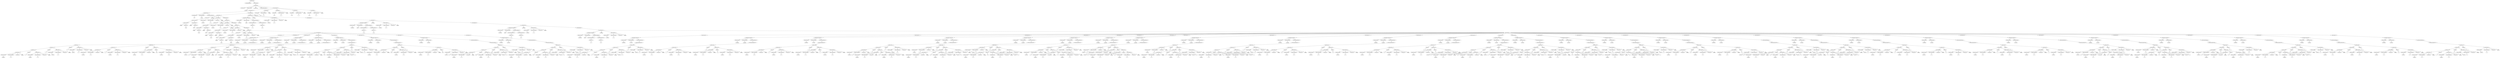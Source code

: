 /*
 * AST in dot format generated by phc -- the PHP compiler
 */

digraph AST {
node_0 [label="AST_php_script"];
node_1 [label="AST_interface_def_list"];
node_2 [label="AST_class_def_list"];
node_3 [label="AST_class_def"];
node_4 [label="AST_class_mod"];
node_5 [label="Token_class_name"];
node_6 [label="%MAIN%", shape=box]
node_5 -> node_6;
node_7 [label="NULL\n(Token_class_name)", shape=plaintext]
node_8 [label="Token_interface_name_list"];
node_9 [label="AST_member_list"];
node_10 [label="AST_method (76)"];
node_11 [label="AST_signature (76)"];
node_12 [label="AST_method_mod"];
node_13 [label="is_static", shape=plaintext]
node_12 -> node_13;
node_14 [label="Token_method_name"];
node_15 [label="%run%", shape=box]
node_14 -> node_15;
node_16 [label="AST_formal_parameter_list"];
node_11 -> node_16;
node_11 -> node_14;
node_11 -> node_12;
node_17 [label="AST_statement_list"];
node_18 [label="AST_foreach (3)"];
node_19 [label="AST_array (3)"];
node_20 [label="AST_array_elem_list"];
node_21 [label="AST_array_elem (3)"];
node_22 [label="NULL\n(AST_expr)", shape=plaintext]
node_23 [label="Token_bool (3)"];
node_24 [label="true", shape=box]
node_23 -> node_24;
node_21 -> node_23;
node_21 -> node_22;
node_25 [label="AST_array_elem (3)"];
node_26 [label="NULL\n(AST_expr)", shape=plaintext]
node_27 [label="Token_bool (3)"];
node_28 [label="false", shape=box]
node_27 -> node_28;
node_25 -> node_27;
node_25 -> node_26;
node_20 -> node_25;
node_20 -> node_21;
node_19 -> node_20;
node_29 [label="NULL\n(AST_variable)", shape=plaintext]
node_30 [label="AST_variable (3)"];
node_31 [label="Token_class_name"];
node_32 [label="%MAIN%", shape=box]
node_31 -> node_32;
node_33 [label="Token_variable_name"];
node_34 [label="a", shape=box]
node_33 -> node_34;
node_35 [label="AST_expr_list"];
node_36 [label="NULL\n(AST_expr)", shape=plaintext]
node_30 -> node_36;
node_30 -> node_35;
node_30 -> node_33;
node_30 -> node_31;
node_37 [label="AST_statement_list"];
node_38 [label="AST_foreach (5)"];
node_39 [label="AST_array (5)"];
node_40 [label="AST_array_elem_list"];
node_41 [label="AST_array_elem (5)"];
node_42 [label="NULL\n(AST_expr)", shape=plaintext]
node_43 [label="Token_bool (5)"];
node_44 [label="true", shape=box]
node_43 -> node_44;
node_41 -> node_43;
node_41 -> node_42;
node_45 [label="AST_array_elem (5)"];
node_46 [label="NULL\n(AST_expr)", shape=plaintext]
node_47 [label="Token_bool (5)"];
node_48 [label="false", shape=box]
node_47 -> node_48;
node_45 -> node_47;
node_45 -> node_46;
node_40 -> node_45;
node_40 -> node_41;
node_39 -> node_40;
node_49 [label="NULL\n(AST_variable)", shape=plaintext]
node_50 [label="AST_variable (5)"];
node_51 [label="Token_class_name"];
node_52 [label="%MAIN%", shape=box]
node_51 -> node_52;
node_53 [label="Token_variable_name"];
node_54 [label="b", shape=box]
node_53 -> node_54;
node_55 [label="AST_expr_list"];
node_56 [label="NULL\n(AST_expr)", shape=plaintext]
node_50 -> node_56;
node_50 -> node_55;
node_50 -> node_53;
node_50 -> node_51;
node_57 [label="AST_statement_list"];
node_58 [label="AST_foreach (7)"];
node_59 [label="AST_array (7)"];
node_60 [label="AST_array_elem_list"];
node_61 [label="AST_array_elem (7)"];
node_62 [label="NULL\n(AST_expr)", shape=plaintext]
node_63 [label="Token_bool (7)"];
node_64 [label="true", shape=box]
node_63 -> node_64;
node_61 -> node_63;
node_61 -> node_62;
node_65 [label="AST_array_elem (7)"];
node_66 [label="NULL\n(AST_expr)", shape=plaintext]
node_67 [label="Token_bool (7)"];
node_68 [label="false", shape=box]
node_67 -> node_68;
node_65 -> node_67;
node_65 -> node_66;
node_60 -> node_65;
node_60 -> node_61;
node_59 -> node_60;
node_69 [label="NULL\n(AST_variable)", shape=plaintext]
node_70 [label="AST_variable (7)"];
node_71 [label="Token_class_name"];
node_72 [label="%MAIN%", shape=box]
node_71 -> node_72;
node_73 [label="Token_variable_name"];
node_74 [label="c", shape=box]
node_73 -> node_74;
node_75 [label="AST_expr_list"];
node_76 [label="NULL\n(AST_expr)", shape=plaintext]
node_70 -> node_76;
node_70 -> node_75;
node_70 -> node_73;
node_70 -> node_71;
node_77 [label="AST_statement_list"];
node_78 [label="AST_foreach (9)"];
node_79 [label="AST_array (9)"];
node_80 [label="AST_array_elem_list"];
node_81 [label="AST_array_elem (9)"];
node_82 [label="NULL\n(AST_expr)", shape=plaintext]
node_83 [label="Token_bool (9)"];
node_84 [label="true", shape=box]
node_83 -> node_84;
node_81 -> node_83;
node_81 -> node_82;
node_85 [label="AST_array_elem (9)"];
node_86 [label="NULL\n(AST_expr)", shape=plaintext]
node_87 [label="Token_bool (9)"];
node_88 [label="false", shape=box]
node_87 -> node_88;
node_85 -> node_87;
node_85 -> node_86;
node_80 -> node_85;
node_80 -> node_81;
node_79 -> node_80;
node_89 [label="NULL\n(AST_variable)", shape=plaintext]
node_90 [label="AST_variable (9)"];
node_91 [label="Token_class_name"];
node_92 [label="%MAIN%", shape=box]
node_91 -> node_92;
node_93 [label="Token_variable_name"];
node_94 [label="d", shape=box]
node_93 -> node_94;
node_95 [label="AST_expr_list"];
node_96 [label="NULL\n(AST_expr)", shape=plaintext]
node_90 -> node_96;
node_90 -> node_95;
node_90 -> node_93;
node_90 -> node_91;
node_97 [label="AST_statement_list"];
node_98 [label="AST_eval_expr (11)"];
node_99 [label="AST_method_invocation (11)"];
node_100 [label="Token_class_name"];
node_101 [label="%STDLIB%", shape=box]
node_100 -> node_101;
node_102 [label="Token_method_name"];
node_103 [label="var_dump", shape=box]
node_102 -> node_103;
node_104 [label="AST_actual_parameter_list"];
node_105 [label="AST_actual_parameter (11)"];
node_106 [label="AST_bin_op (11)"];
node_107 [label="AST_bin_op (11)"];
node_108 [label="AST_bin_op (11)"];
node_109 [label="AST_variable (11)"];
node_110 [label="Token_class_name"];
node_111 [label="%MAIN%", shape=box]
node_110 -> node_111;
node_112 [label="Token_variable_name"];
node_113 [label="a", shape=box]
node_112 -> node_113;
node_114 [label="AST_expr_list"];
node_115 [label="NULL\n(AST_expr)", shape=plaintext]
node_109 -> node_115;
node_109 -> node_114;
node_109 -> node_112;
node_109 -> node_110;
node_116 [label="Token_op"];
node_117 [label="||", shape=box]
node_116 -> node_117;
node_118 [label="AST_variable (11)"];
node_119 [label="Token_class_name"];
node_120 [label="%MAIN%", shape=box]
node_119 -> node_120;
node_121 [label="Token_variable_name"];
node_122 [label="b", shape=box]
node_121 -> node_122;
node_123 [label="AST_expr_list"];
node_124 [label="NULL\n(AST_expr)", shape=plaintext]
node_118 -> node_124;
node_118 -> node_123;
node_118 -> node_121;
node_118 -> node_119;
node_108 -> node_118;
node_108 -> node_116;
node_108 -> node_109;
node_125 [label="Token_op"];
node_126 [label="||", shape=box]
node_125 -> node_126;
node_127 [label="AST_variable (11)"];
node_128 [label="Token_class_name"];
node_129 [label="%MAIN%", shape=box]
node_128 -> node_129;
node_130 [label="Token_variable_name"];
node_131 [label="c", shape=box]
node_130 -> node_131;
node_132 [label="AST_expr_list"];
node_133 [label="NULL\n(AST_expr)", shape=plaintext]
node_127 -> node_133;
node_127 -> node_132;
node_127 -> node_130;
node_127 -> node_128;
node_107 -> node_127;
node_107 -> node_125;
node_107 -> node_108;
node_134 [label="Token_op"];
node_135 [label="||", shape=box]
node_134 -> node_135;
node_136 [label="AST_variable (11)"];
node_137 [label="Token_class_name"];
node_138 [label="%MAIN%", shape=box]
node_137 -> node_138;
node_139 [label="Token_variable_name"];
node_140 [label="d", shape=box]
node_139 -> node_140;
node_141 [label="AST_expr_list"];
node_142 [label="NULL\n(AST_expr)", shape=plaintext]
node_136 -> node_142;
node_136 -> node_141;
node_136 -> node_139;
node_136 -> node_137;
node_106 -> node_136;
node_106 -> node_134;
node_106 -> node_107;
node_105 -> node_106;
node_104 -> node_105;
node_99 -> node_104;
node_99 -> node_102;
node_99 -> node_100;
node_98 -> node_99;
node_143 [label="AST_eval_expr (12)"];
node_144 [label="AST_method_invocation (12)"];
node_145 [label="Token_class_name"];
node_146 [label="%STDLIB%", shape=box]
node_145 -> node_146;
node_147 [label="Token_method_name"];
node_148 [label="var_dump", shape=box]
node_147 -> node_148;
node_149 [label="AST_actual_parameter_list"];
node_150 [label="AST_actual_parameter (12)"];
node_151 [label="AST_bin_op (12)"];
node_152 [label="AST_bin_op (12)"];
node_153 [label="AST_variable (12)"];
node_154 [label="Token_class_name"];
node_155 [label="%MAIN%", shape=box]
node_154 -> node_155;
node_156 [label="Token_variable_name"];
node_157 [label="a", shape=box]
node_156 -> node_157;
node_158 [label="AST_expr_list"];
node_159 [label="NULL\n(AST_expr)", shape=plaintext]
node_153 -> node_159;
node_153 -> node_158;
node_153 -> node_156;
node_153 -> node_154;
node_160 [label="Token_op"];
node_161 [label="||", shape=box]
node_160 -> node_161;
node_162 [label="AST_variable (12)"];
node_163 [label="Token_class_name"];
node_164 [label="%MAIN%", shape=box]
node_163 -> node_164;
node_165 [label="Token_variable_name"];
node_166 [label="b", shape=box]
node_165 -> node_166;
node_167 [label="AST_expr_list"];
node_168 [label="NULL\n(AST_expr)", shape=plaintext]
node_162 -> node_168;
node_162 -> node_167;
node_162 -> node_165;
node_162 -> node_163;
node_152 -> node_162;
node_152 -> node_160;
node_152 -> node_153;
node_169 [label="Token_op"];
node_170 [label="||", shape=box]
node_169 -> node_170;
node_171 [label="AST_bin_op (12)"];
node_172 [label="AST_variable (12)"];
node_173 [label="Token_class_name"];
node_174 [label="%MAIN%", shape=box]
node_173 -> node_174;
node_175 [label="Token_variable_name"];
node_176 [label="c", shape=box]
node_175 -> node_176;
node_177 [label="AST_expr_list"];
node_178 [label="NULL\n(AST_expr)", shape=plaintext]
node_172 -> node_178;
node_172 -> node_177;
node_172 -> node_175;
node_172 -> node_173;
node_179 [label="Token_op"];
node_180 [label="&&", shape=box]
node_179 -> node_180;
node_181 [label="AST_variable (12)"];
node_182 [label="Token_class_name"];
node_183 [label="%MAIN%", shape=box]
node_182 -> node_183;
node_184 [label="Token_variable_name"];
node_185 [label="d", shape=box]
node_184 -> node_185;
node_186 [label="AST_expr_list"];
node_187 [label="NULL\n(AST_expr)", shape=plaintext]
node_181 -> node_187;
node_181 -> node_186;
node_181 -> node_184;
node_181 -> node_182;
node_171 -> node_181;
node_171 -> node_179;
node_171 -> node_172;
node_151 -> node_171;
node_151 -> node_169;
node_151 -> node_152;
node_150 -> node_151;
node_149 -> node_150;
node_144 -> node_149;
node_144 -> node_147;
node_144 -> node_145;
node_143 -> node_144;
node_188 [label="AST_eval_expr (13)"];
node_189 [label="AST_method_invocation (13)"];
node_190 [label="Token_class_name"];
node_191 [label="%STDLIB%", shape=box]
node_190 -> node_191;
node_192 [label="Token_method_name"];
node_193 [label="var_dump", shape=box]
node_192 -> node_193;
node_194 [label="AST_actual_parameter_list"];
node_195 [label="AST_actual_parameter (13)"];
node_196 [label="AST_bin_op (13)"];
node_197 [label="AST_bin_op (13)"];
node_198 [label="AST_variable (13)"];
node_199 [label="Token_class_name"];
node_200 [label="%MAIN%", shape=box]
node_199 -> node_200;
node_201 [label="Token_variable_name"];
node_202 [label="a", shape=box]
node_201 -> node_202;
node_203 [label="AST_expr_list"];
node_204 [label="NULL\n(AST_expr)", shape=plaintext]
node_198 -> node_204;
node_198 -> node_203;
node_198 -> node_201;
node_198 -> node_199;
node_205 [label="Token_op"];
node_206 [label="||", shape=box]
node_205 -> node_206;
node_207 [label="AST_bin_op (13)"];
node_208 [label="AST_variable (13)"];
node_209 [label="Token_class_name"];
node_210 [label="%MAIN%", shape=box]
node_209 -> node_210;
node_211 [label="Token_variable_name"];
node_212 [label="b", shape=box]
node_211 -> node_212;
node_213 [label="AST_expr_list"];
node_214 [label="NULL\n(AST_expr)", shape=plaintext]
node_208 -> node_214;
node_208 -> node_213;
node_208 -> node_211;
node_208 -> node_209;
node_215 [label="Token_op"];
node_216 [label="&&", shape=box]
node_215 -> node_216;
node_217 [label="AST_variable (13)"];
node_218 [label="Token_class_name"];
node_219 [label="%MAIN%", shape=box]
node_218 -> node_219;
node_220 [label="Token_variable_name"];
node_221 [label="c", shape=box]
node_220 -> node_221;
node_222 [label="AST_expr_list"];
node_223 [label="NULL\n(AST_expr)", shape=plaintext]
node_217 -> node_223;
node_217 -> node_222;
node_217 -> node_220;
node_217 -> node_218;
node_207 -> node_217;
node_207 -> node_215;
node_207 -> node_208;
node_197 -> node_207;
node_197 -> node_205;
node_197 -> node_198;
node_224 [label="Token_op"];
node_225 [label="||", shape=box]
node_224 -> node_225;
node_226 [label="AST_variable (13)"];
node_227 [label="Token_class_name"];
node_228 [label="%MAIN%", shape=box]
node_227 -> node_228;
node_229 [label="Token_variable_name"];
node_230 [label="d", shape=box]
node_229 -> node_230;
node_231 [label="AST_expr_list"];
node_232 [label="NULL\n(AST_expr)", shape=plaintext]
node_226 -> node_232;
node_226 -> node_231;
node_226 -> node_229;
node_226 -> node_227;
node_196 -> node_226;
node_196 -> node_224;
node_196 -> node_197;
node_195 -> node_196;
node_194 -> node_195;
node_189 -> node_194;
node_189 -> node_192;
node_189 -> node_190;
node_188 -> node_189;
node_233 [label="AST_eval_expr (14)"];
node_234 [label="AST_method_invocation (14)"];
node_235 [label="Token_class_name"];
node_236 [label="%STDLIB%", shape=box]
node_235 -> node_236;
node_237 [label="Token_method_name"];
node_238 [label="var_dump", shape=box]
node_237 -> node_238;
node_239 [label="AST_actual_parameter_list"];
node_240 [label="AST_actual_parameter (14)"];
node_241 [label="AST_bin_op (14)"];
node_242 [label="AST_variable (14)"];
node_243 [label="Token_class_name"];
node_244 [label="%MAIN%", shape=box]
node_243 -> node_244;
node_245 [label="Token_variable_name"];
node_246 [label="a", shape=box]
node_245 -> node_246;
node_247 [label="AST_expr_list"];
node_248 [label="NULL\n(AST_expr)", shape=plaintext]
node_242 -> node_248;
node_242 -> node_247;
node_242 -> node_245;
node_242 -> node_243;
node_249 [label="Token_op"];
node_250 [label="||", shape=box]
node_249 -> node_250;
node_251 [label="AST_bin_op (14)"];
node_252 [label="AST_bin_op (14)"];
node_253 [label="AST_variable (14)"];
node_254 [label="Token_class_name"];
node_255 [label="%MAIN%", shape=box]
node_254 -> node_255;
node_256 [label="Token_variable_name"];
node_257 [label="b", shape=box]
node_256 -> node_257;
node_258 [label="AST_expr_list"];
node_259 [label="NULL\n(AST_expr)", shape=plaintext]
node_253 -> node_259;
node_253 -> node_258;
node_253 -> node_256;
node_253 -> node_254;
node_260 [label="Token_op"];
node_261 [label="&&", shape=box]
node_260 -> node_261;
node_262 [label="AST_variable (14)"];
node_263 [label="Token_class_name"];
node_264 [label="%MAIN%", shape=box]
node_263 -> node_264;
node_265 [label="Token_variable_name"];
node_266 [label="c", shape=box]
node_265 -> node_266;
node_267 [label="AST_expr_list"];
node_268 [label="NULL\n(AST_expr)", shape=plaintext]
node_262 -> node_268;
node_262 -> node_267;
node_262 -> node_265;
node_262 -> node_263;
node_252 -> node_262;
node_252 -> node_260;
node_252 -> node_253;
node_269 [label="Token_op"];
node_270 [label="&&", shape=box]
node_269 -> node_270;
node_271 [label="AST_variable (14)"];
node_272 [label="Token_class_name"];
node_273 [label="%MAIN%", shape=box]
node_272 -> node_273;
node_274 [label="Token_variable_name"];
node_275 [label="d", shape=box]
node_274 -> node_275;
node_276 [label="AST_expr_list"];
node_277 [label="NULL\n(AST_expr)", shape=plaintext]
node_271 -> node_277;
node_271 -> node_276;
node_271 -> node_274;
node_271 -> node_272;
node_251 -> node_271;
node_251 -> node_269;
node_251 -> node_252;
node_241 -> node_251;
node_241 -> node_249;
node_241 -> node_242;
node_240 -> node_241;
node_239 -> node_240;
node_234 -> node_239;
node_234 -> node_237;
node_234 -> node_235;
node_233 -> node_234;
node_278 [label="AST_eval_expr (15)"];
node_279 [label="AST_method_invocation (15)"];
node_280 [label="Token_class_name"];
node_281 [label="%STDLIB%", shape=box]
node_280 -> node_281;
node_282 [label="Token_method_name"];
node_283 [label="var_dump", shape=box]
node_282 -> node_283;
node_284 [label="AST_actual_parameter_list"];
node_285 [label="AST_actual_parameter (15)"];
node_286 [label="AST_bin_op (15)"];
node_287 [label="AST_bin_op (15)"];
node_288 [label="AST_bin_op (15)"];
node_289 [label="AST_variable (15)"];
node_290 [label="Token_class_name"];
node_291 [label="%MAIN%", shape=box]
node_290 -> node_291;
node_292 [label="Token_variable_name"];
node_293 [label="a", shape=box]
node_292 -> node_293;
node_294 [label="AST_expr_list"];
node_295 [label="NULL\n(AST_expr)", shape=plaintext]
node_289 -> node_295;
node_289 -> node_294;
node_289 -> node_292;
node_289 -> node_290;
node_296 [label="Token_op"];
node_297 [label="&&", shape=box]
node_296 -> node_297;
node_298 [label="AST_variable (15)"];
node_299 [label="Token_class_name"];
node_300 [label="%MAIN%", shape=box]
node_299 -> node_300;
node_301 [label="Token_variable_name"];
node_302 [label="b", shape=box]
node_301 -> node_302;
node_303 [label="AST_expr_list"];
node_304 [label="NULL\n(AST_expr)", shape=plaintext]
node_298 -> node_304;
node_298 -> node_303;
node_298 -> node_301;
node_298 -> node_299;
node_288 -> node_298;
node_288 -> node_296;
node_288 -> node_289;
node_305 [label="Token_op"];
node_306 [label="||", shape=box]
node_305 -> node_306;
node_307 [label="AST_variable (15)"];
node_308 [label="Token_class_name"];
node_309 [label="%MAIN%", shape=box]
node_308 -> node_309;
node_310 [label="Token_variable_name"];
node_311 [label="c", shape=box]
node_310 -> node_311;
node_312 [label="AST_expr_list"];
node_313 [label="NULL\n(AST_expr)", shape=plaintext]
node_307 -> node_313;
node_307 -> node_312;
node_307 -> node_310;
node_307 -> node_308;
node_287 -> node_307;
node_287 -> node_305;
node_287 -> node_288;
node_314 [label="Token_op"];
node_315 [label="||", shape=box]
node_314 -> node_315;
node_316 [label="AST_variable (15)"];
node_317 [label="Token_class_name"];
node_318 [label="%MAIN%", shape=box]
node_317 -> node_318;
node_319 [label="Token_variable_name"];
node_320 [label="d", shape=box]
node_319 -> node_320;
node_321 [label="AST_expr_list"];
node_322 [label="NULL\n(AST_expr)", shape=plaintext]
node_316 -> node_322;
node_316 -> node_321;
node_316 -> node_319;
node_316 -> node_317;
node_286 -> node_316;
node_286 -> node_314;
node_286 -> node_287;
node_285 -> node_286;
node_284 -> node_285;
node_279 -> node_284;
node_279 -> node_282;
node_279 -> node_280;
node_278 -> node_279;
node_323 [label="AST_eval_expr (16)"];
node_324 [label="AST_method_invocation (16)"];
node_325 [label="Token_class_name"];
node_326 [label="%STDLIB%", shape=box]
node_325 -> node_326;
node_327 [label="Token_method_name"];
node_328 [label="var_dump", shape=box]
node_327 -> node_328;
node_329 [label="AST_actual_parameter_list"];
node_330 [label="AST_actual_parameter (16)"];
node_331 [label="AST_bin_op (16)"];
node_332 [label="AST_bin_op (16)"];
node_333 [label="AST_variable (16)"];
node_334 [label="Token_class_name"];
node_335 [label="%MAIN%", shape=box]
node_334 -> node_335;
node_336 [label="Token_variable_name"];
node_337 [label="a", shape=box]
node_336 -> node_337;
node_338 [label="AST_expr_list"];
node_339 [label="NULL\n(AST_expr)", shape=plaintext]
node_333 -> node_339;
node_333 -> node_338;
node_333 -> node_336;
node_333 -> node_334;
node_340 [label="Token_op"];
node_341 [label="&&", shape=box]
node_340 -> node_341;
node_342 [label="AST_variable (16)"];
node_343 [label="Token_class_name"];
node_344 [label="%MAIN%", shape=box]
node_343 -> node_344;
node_345 [label="Token_variable_name"];
node_346 [label="b", shape=box]
node_345 -> node_346;
node_347 [label="AST_expr_list"];
node_348 [label="NULL\n(AST_expr)", shape=plaintext]
node_342 -> node_348;
node_342 -> node_347;
node_342 -> node_345;
node_342 -> node_343;
node_332 -> node_342;
node_332 -> node_340;
node_332 -> node_333;
node_349 [label="Token_op"];
node_350 [label="||", shape=box]
node_349 -> node_350;
node_351 [label="AST_bin_op (16)"];
node_352 [label="AST_variable (16)"];
node_353 [label="Token_class_name"];
node_354 [label="%MAIN%", shape=box]
node_353 -> node_354;
node_355 [label="Token_variable_name"];
node_356 [label="c", shape=box]
node_355 -> node_356;
node_357 [label="AST_expr_list"];
node_358 [label="NULL\n(AST_expr)", shape=plaintext]
node_352 -> node_358;
node_352 -> node_357;
node_352 -> node_355;
node_352 -> node_353;
node_359 [label="Token_op"];
node_360 [label="&&", shape=box]
node_359 -> node_360;
node_361 [label="AST_variable (16)"];
node_362 [label="Token_class_name"];
node_363 [label="%MAIN%", shape=box]
node_362 -> node_363;
node_364 [label="Token_variable_name"];
node_365 [label="d", shape=box]
node_364 -> node_365;
node_366 [label="AST_expr_list"];
node_367 [label="NULL\n(AST_expr)", shape=plaintext]
node_361 -> node_367;
node_361 -> node_366;
node_361 -> node_364;
node_361 -> node_362;
node_351 -> node_361;
node_351 -> node_359;
node_351 -> node_352;
node_331 -> node_351;
node_331 -> node_349;
node_331 -> node_332;
node_330 -> node_331;
node_329 -> node_330;
node_324 -> node_329;
node_324 -> node_327;
node_324 -> node_325;
node_323 -> node_324;
node_368 [label="AST_eval_expr (17)"];
node_369 [label="AST_method_invocation (17)"];
node_370 [label="Token_class_name"];
node_371 [label="%STDLIB%", shape=box]
node_370 -> node_371;
node_372 [label="Token_method_name"];
node_373 [label="var_dump", shape=box]
node_372 -> node_373;
node_374 [label="AST_actual_parameter_list"];
node_375 [label="AST_actual_parameter (17)"];
node_376 [label="AST_bin_op (17)"];
node_377 [label="AST_bin_op (17)"];
node_378 [label="AST_bin_op (17)"];
node_379 [label="AST_variable (17)"];
node_380 [label="Token_class_name"];
node_381 [label="%MAIN%", shape=box]
node_380 -> node_381;
node_382 [label="Token_variable_name"];
node_383 [label="a", shape=box]
node_382 -> node_383;
node_384 [label="AST_expr_list"];
node_385 [label="NULL\n(AST_expr)", shape=plaintext]
node_379 -> node_385;
node_379 -> node_384;
node_379 -> node_382;
node_379 -> node_380;
node_386 [label="Token_op"];
node_387 [label="&&", shape=box]
node_386 -> node_387;
node_388 [label="AST_variable (17)"];
node_389 [label="Token_class_name"];
node_390 [label="%MAIN%", shape=box]
node_389 -> node_390;
node_391 [label="Token_variable_name"];
node_392 [label="b", shape=box]
node_391 -> node_392;
node_393 [label="AST_expr_list"];
node_394 [label="NULL\n(AST_expr)", shape=plaintext]
node_388 -> node_394;
node_388 -> node_393;
node_388 -> node_391;
node_388 -> node_389;
node_378 -> node_388;
node_378 -> node_386;
node_378 -> node_379;
node_395 [label="Token_op"];
node_396 [label="&&", shape=box]
node_395 -> node_396;
node_397 [label="AST_variable (17)"];
node_398 [label="Token_class_name"];
node_399 [label="%MAIN%", shape=box]
node_398 -> node_399;
node_400 [label="Token_variable_name"];
node_401 [label="c", shape=box]
node_400 -> node_401;
node_402 [label="AST_expr_list"];
node_403 [label="NULL\n(AST_expr)", shape=plaintext]
node_397 -> node_403;
node_397 -> node_402;
node_397 -> node_400;
node_397 -> node_398;
node_377 -> node_397;
node_377 -> node_395;
node_377 -> node_378;
node_404 [label="Token_op"];
node_405 [label="||", shape=box]
node_404 -> node_405;
node_406 [label="AST_variable (17)"];
node_407 [label="Token_class_name"];
node_408 [label="%MAIN%", shape=box]
node_407 -> node_408;
node_409 [label="Token_variable_name"];
node_410 [label="d", shape=box]
node_409 -> node_410;
node_411 [label="AST_expr_list"];
node_412 [label="NULL\n(AST_expr)", shape=plaintext]
node_406 -> node_412;
node_406 -> node_411;
node_406 -> node_409;
node_406 -> node_407;
node_376 -> node_406;
node_376 -> node_404;
node_376 -> node_377;
node_375 -> node_376;
node_374 -> node_375;
node_369 -> node_374;
node_369 -> node_372;
node_369 -> node_370;
node_368 -> node_369;
node_413 [label="AST_eval_expr (18)"];
node_414 [label="AST_method_invocation (18)"];
node_415 [label="Token_class_name"];
node_416 [label="%STDLIB%", shape=box]
node_415 -> node_416;
node_417 [label="Token_method_name"];
node_418 [label="var_dump", shape=box]
node_417 -> node_418;
node_419 [label="AST_actual_parameter_list"];
node_420 [label="AST_actual_parameter (18)"];
node_421 [label="AST_bin_op (18)"];
node_422 [label="AST_bin_op (18)"];
node_423 [label="AST_bin_op (18)"];
node_424 [label="AST_variable (18)"];
node_425 [label="Token_class_name"];
node_426 [label="%MAIN%", shape=box]
node_425 -> node_426;
node_427 [label="Token_variable_name"];
node_428 [label="a", shape=box]
node_427 -> node_428;
node_429 [label="AST_expr_list"];
node_430 [label="NULL\n(AST_expr)", shape=plaintext]
node_424 -> node_430;
node_424 -> node_429;
node_424 -> node_427;
node_424 -> node_425;
node_431 [label="Token_op"];
node_432 [label="&&", shape=box]
node_431 -> node_432;
node_433 [label="AST_variable (18)"];
node_434 [label="Token_class_name"];
node_435 [label="%MAIN%", shape=box]
node_434 -> node_435;
node_436 [label="Token_variable_name"];
node_437 [label="b", shape=box]
node_436 -> node_437;
node_438 [label="AST_expr_list"];
node_439 [label="NULL\n(AST_expr)", shape=plaintext]
node_433 -> node_439;
node_433 -> node_438;
node_433 -> node_436;
node_433 -> node_434;
node_423 -> node_433;
node_423 -> node_431;
node_423 -> node_424;
node_440 [label="Token_op"];
node_441 [label="&&", shape=box]
node_440 -> node_441;
node_442 [label="AST_variable (18)"];
node_443 [label="Token_class_name"];
node_444 [label="%MAIN%", shape=box]
node_443 -> node_444;
node_445 [label="Token_variable_name"];
node_446 [label="c", shape=box]
node_445 -> node_446;
node_447 [label="AST_expr_list"];
node_448 [label="NULL\n(AST_expr)", shape=plaintext]
node_442 -> node_448;
node_442 -> node_447;
node_442 -> node_445;
node_442 -> node_443;
node_422 -> node_442;
node_422 -> node_440;
node_422 -> node_423;
node_449 [label="Token_op"];
node_450 [label="&&", shape=box]
node_449 -> node_450;
node_451 [label="AST_variable (18)"];
node_452 [label="Token_class_name"];
node_453 [label="%MAIN%", shape=box]
node_452 -> node_453;
node_454 [label="Token_variable_name"];
node_455 [label="d", shape=box]
node_454 -> node_455;
node_456 [label="AST_expr_list"];
node_457 [label="NULL\n(AST_expr)", shape=plaintext]
node_451 -> node_457;
node_451 -> node_456;
node_451 -> node_454;
node_451 -> node_452;
node_421 -> node_451;
node_421 -> node_449;
node_421 -> node_422;
node_420 -> node_421;
node_419 -> node_420;
node_414 -> node_419;
node_414 -> node_417;
node_414 -> node_415;
node_413 -> node_414;
node_97 -> node_413;
node_97 -> node_368;
node_97 -> node_323;
node_97 -> node_278;
node_97 -> node_233;
node_97 -> node_188;
node_97 -> node_143;
node_97 -> node_98;
node_78 -> node_97;
node_78 -> node_90;
node_78 -> node_89;
node_78 -> node_79;
node_77 -> node_78;
node_58 -> node_77;
node_58 -> node_70;
node_58 -> node_69;
node_58 -> node_59;
node_57 -> node_58;
node_38 -> node_57;
node_38 -> node_50;
node_38 -> node_49;
node_38 -> node_39;
node_37 -> node_38;
node_18 -> node_37;
node_18 -> node_30;
node_18 -> node_29;
node_18 -> node_19;
node_458 [label="AST_foreach (25)"];
node_459 [label="AST_method_invocation (25)"];
node_460 [label="Token_class_name"];
node_461 [label="%STDLIB%", shape=box]
node_460 -> node_461;
node_462 [label="Token_method_name"];
node_463 [label="range", shape=box]
node_462 -> node_463;
node_464 [label="AST_actual_parameter_list"];
node_465 [label="AST_actual_parameter (25)"];
node_466 [label="Token_int (25)"];
node_467 [label="0", shape=box]
node_466 -> node_467;
node_465 -> node_466;
node_468 [label="AST_actual_parameter (25)"];
node_469 [label="Token_int (25)"];
node_470 [label="15", shape=box]
node_469 -> node_470;
node_468 -> node_469;
node_464 -> node_468;
node_464 -> node_465;
node_459 -> node_464;
node_459 -> node_462;
node_459 -> node_460;
node_471 [label="NULL\n(AST_variable)", shape=plaintext]
node_472 [label="AST_variable (25)"];
node_473 [label="Token_class_name"];
node_474 [label="%MAIN%", shape=box]
node_473 -> node_474;
node_475 [label="Token_variable_name"];
node_476 [label="a", shape=box]
node_475 -> node_476;
node_477 [label="AST_expr_list"];
node_478 [label="NULL\n(AST_expr)", shape=plaintext]
node_472 -> node_478;
node_472 -> node_477;
node_472 -> node_475;
node_472 -> node_473;
node_479 [label="AST_statement_list"];
node_480 [label="AST_foreach (27)"];
node_481 [label="AST_method_invocation (27)"];
node_482 [label="Token_class_name"];
node_483 [label="%STDLIB%", shape=box]
node_482 -> node_483;
node_484 [label="Token_method_name"];
node_485 [label="range", shape=box]
node_484 -> node_485;
node_486 [label="AST_actual_parameter_list"];
node_487 [label="AST_actual_parameter (27)"];
node_488 [label="Token_int (27)"];
node_489 [label="0", shape=box]
node_488 -> node_489;
node_487 -> node_488;
node_490 [label="AST_actual_parameter (27)"];
node_491 [label="Token_int (27)"];
node_492 [label="15", shape=box]
node_491 -> node_492;
node_490 -> node_491;
node_486 -> node_490;
node_486 -> node_487;
node_481 -> node_486;
node_481 -> node_484;
node_481 -> node_482;
node_493 [label="NULL\n(AST_variable)", shape=plaintext]
node_494 [label="AST_variable (27)"];
node_495 [label="Token_class_name"];
node_496 [label="%MAIN%", shape=box]
node_495 -> node_496;
node_497 [label="Token_variable_name"];
node_498 [label="b", shape=box]
node_497 -> node_498;
node_499 [label="AST_expr_list"];
node_500 [label="NULL\n(AST_expr)", shape=plaintext]
node_494 -> node_500;
node_494 -> node_499;
node_494 -> node_497;
node_494 -> node_495;
node_501 [label="AST_statement_list"];
node_502 [label="AST_foreach (29)"];
node_503 [label="AST_method_invocation (29)"];
node_504 [label="Token_class_name"];
node_505 [label="%STDLIB%", shape=box]
node_504 -> node_505;
node_506 [label="Token_method_name"];
node_507 [label="range", shape=box]
node_506 -> node_507;
node_508 [label="AST_actual_parameter_list"];
node_509 [label="AST_actual_parameter (29)"];
node_510 [label="Token_int (29)"];
node_511 [label="0", shape=box]
node_510 -> node_511;
node_509 -> node_510;
node_512 [label="AST_actual_parameter (29)"];
node_513 [label="Token_int (29)"];
node_514 [label="15", shape=box]
node_513 -> node_514;
node_512 -> node_513;
node_508 -> node_512;
node_508 -> node_509;
node_503 -> node_508;
node_503 -> node_506;
node_503 -> node_504;
node_515 [label="NULL\n(AST_variable)", shape=plaintext]
node_516 [label="AST_variable (29)"];
node_517 [label="Token_class_name"];
node_518 [label="%MAIN%", shape=box]
node_517 -> node_518;
node_519 [label="Token_variable_name"];
node_520 [label="c", shape=box]
node_519 -> node_520;
node_521 [label="AST_expr_list"];
node_522 [label="NULL\n(AST_expr)", shape=plaintext]
node_516 -> node_522;
node_516 -> node_521;
node_516 -> node_519;
node_516 -> node_517;
node_523 [label="AST_statement_list"];
node_524 [label="AST_foreach (31)"];
node_525 [label="AST_method_invocation (31)"];
node_526 [label="Token_class_name"];
node_527 [label="%STDLIB%", shape=box]
node_526 -> node_527;
node_528 [label="Token_method_name"];
node_529 [label="range", shape=box]
node_528 -> node_529;
node_530 [label="AST_actual_parameter_list"];
node_531 [label="AST_actual_parameter (31)"];
node_532 [label="Token_int (31)"];
node_533 [label="0", shape=box]
node_532 -> node_533;
node_531 -> node_532;
node_534 [label="AST_actual_parameter (31)"];
node_535 [label="Token_int (31)"];
node_536 [label="15", shape=box]
node_535 -> node_536;
node_534 -> node_535;
node_530 -> node_534;
node_530 -> node_531;
node_525 -> node_530;
node_525 -> node_528;
node_525 -> node_526;
node_537 [label="NULL\n(AST_variable)", shape=plaintext]
node_538 [label="AST_variable (31)"];
node_539 [label="Token_class_name"];
node_540 [label="%MAIN%", shape=box]
node_539 -> node_540;
node_541 [label="Token_variable_name"];
node_542 [label="d", shape=box]
node_541 -> node_542;
node_543 [label="AST_expr_list"];
node_544 [label="NULL\n(AST_expr)", shape=plaintext]
node_538 -> node_544;
node_538 -> node_543;
node_538 -> node_541;
node_538 -> node_539;
node_545 [label="AST_statement_list"];
node_546 [label="AST_eval_expr (34)"];
node_547 [label="AST_method_invocation (34)"];
node_548 [label="Token_class_name"];
node_549 [label="%STDLIB%", shape=box]
node_548 -> node_549;
node_550 [label="Token_method_name"];
node_551 [label="var_dump", shape=box]
node_550 -> node_551;
node_552 [label="AST_actual_parameter_list"];
node_553 [label="AST_actual_parameter (34)"];
node_554 [label="AST_bin_op (34)"];
node_555 [label="AST_bin_op (34)"];
node_556 [label="AST_bin_op (34)"];
node_557 [label="AST_variable (34)"];
node_558 [label="Token_class_name"];
node_559 [label="%MAIN%", shape=box]
node_558 -> node_559;
node_560 [label="Token_variable_name"];
node_561 [label="a", shape=box]
node_560 -> node_561;
node_562 [label="AST_expr_list"];
node_563 [label="NULL\n(AST_expr)", shape=plaintext]
node_557 -> node_563;
node_557 -> node_562;
node_557 -> node_560;
node_557 -> node_558;
node_564 [label="Token_op"];
node_565 [label="|", shape=box]
node_564 -> node_565;
node_566 [label="AST_variable (34)"];
node_567 [label="Token_class_name"];
node_568 [label="%MAIN%", shape=box]
node_567 -> node_568;
node_569 [label="Token_variable_name"];
node_570 [label="b", shape=box]
node_569 -> node_570;
node_571 [label="AST_expr_list"];
node_572 [label="NULL\n(AST_expr)", shape=plaintext]
node_566 -> node_572;
node_566 -> node_571;
node_566 -> node_569;
node_566 -> node_567;
node_556 -> node_566;
node_556 -> node_564;
node_556 -> node_557;
node_573 [label="Token_op"];
node_574 [label="|", shape=box]
node_573 -> node_574;
node_575 [label="AST_variable (34)"];
node_576 [label="Token_class_name"];
node_577 [label="%MAIN%", shape=box]
node_576 -> node_577;
node_578 [label="Token_variable_name"];
node_579 [label="c", shape=box]
node_578 -> node_579;
node_580 [label="AST_expr_list"];
node_581 [label="NULL\n(AST_expr)", shape=plaintext]
node_575 -> node_581;
node_575 -> node_580;
node_575 -> node_578;
node_575 -> node_576;
node_555 -> node_575;
node_555 -> node_573;
node_555 -> node_556;
node_582 [label="Token_op"];
node_583 [label="|", shape=box]
node_582 -> node_583;
node_584 [label="AST_variable (34)"];
node_585 [label="Token_class_name"];
node_586 [label="%MAIN%", shape=box]
node_585 -> node_586;
node_587 [label="Token_variable_name"];
node_588 [label="d", shape=box]
node_587 -> node_588;
node_589 [label="AST_expr_list"];
node_590 [label="NULL\n(AST_expr)", shape=plaintext]
node_584 -> node_590;
node_584 -> node_589;
node_584 -> node_587;
node_584 -> node_585;
node_554 -> node_584;
node_554 -> node_582;
node_554 -> node_555;
node_553 -> node_554;
node_552 -> node_553;
node_547 -> node_552;
node_547 -> node_550;
node_547 -> node_548;
node_546 -> node_547;
node_591 [label="AST_eval_expr (35)"];
node_592 [label="AST_method_invocation (35)"];
node_593 [label="Token_class_name"];
node_594 [label="%STDLIB%", shape=box]
node_593 -> node_594;
node_595 [label="Token_method_name"];
node_596 [label="var_dump", shape=box]
node_595 -> node_596;
node_597 [label="AST_actual_parameter_list"];
node_598 [label="AST_actual_parameter (35)"];
node_599 [label="AST_bin_op (35)"];
node_600 [label="AST_bin_op (35)"];
node_601 [label="AST_variable (35)"];
node_602 [label="Token_class_name"];
node_603 [label="%MAIN%", shape=box]
node_602 -> node_603;
node_604 [label="Token_variable_name"];
node_605 [label="a", shape=box]
node_604 -> node_605;
node_606 [label="AST_expr_list"];
node_607 [label="NULL\n(AST_expr)", shape=plaintext]
node_601 -> node_607;
node_601 -> node_606;
node_601 -> node_604;
node_601 -> node_602;
node_608 [label="Token_op"];
node_609 [label="|", shape=box]
node_608 -> node_609;
node_610 [label="AST_variable (35)"];
node_611 [label="Token_class_name"];
node_612 [label="%MAIN%", shape=box]
node_611 -> node_612;
node_613 [label="Token_variable_name"];
node_614 [label="b", shape=box]
node_613 -> node_614;
node_615 [label="AST_expr_list"];
node_616 [label="NULL\n(AST_expr)", shape=plaintext]
node_610 -> node_616;
node_610 -> node_615;
node_610 -> node_613;
node_610 -> node_611;
node_600 -> node_610;
node_600 -> node_608;
node_600 -> node_601;
node_617 [label="Token_op"];
node_618 [label="|", shape=box]
node_617 -> node_618;
node_619 [label="AST_bin_op (35)"];
node_620 [label="AST_variable (35)"];
node_621 [label="Token_class_name"];
node_622 [label="%MAIN%", shape=box]
node_621 -> node_622;
node_623 [label="Token_variable_name"];
node_624 [label="c", shape=box]
node_623 -> node_624;
node_625 [label="AST_expr_list"];
node_626 [label="NULL\n(AST_expr)", shape=plaintext]
node_620 -> node_626;
node_620 -> node_625;
node_620 -> node_623;
node_620 -> node_621;
node_627 [label="Token_op"];
node_628 [label="&", shape=box]
node_627 -> node_628;
node_629 [label="AST_variable (35)"];
node_630 [label="Token_class_name"];
node_631 [label="%MAIN%", shape=box]
node_630 -> node_631;
node_632 [label="Token_variable_name"];
node_633 [label="d", shape=box]
node_632 -> node_633;
node_634 [label="AST_expr_list"];
node_635 [label="NULL\n(AST_expr)", shape=plaintext]
node_629 -> node_635;
node_629 -> node_634;
node_629 -> node_632;
node_629 -> node_630;
node_619 -> node_629;
node_619 -> node_627;
node_619 -> node_620;
node_599 -> node_619;
node_599 -> node_617;
node_599 -> node_600;
node_598 -> node_599;
node_597 -> node_598;
node_592 -> node_597;
node_592 -> node_595;
node_592 -> node_593;
node_591 -> node_592;
node_636 [label="AST_eval_expr (36)"];
node_637 [label="AST_method_invocation (36)"];
node_638 [label="Token_class_name"];
node_639 [label="%STDLIB%", shape=box]
node_638 -> node_639;
node_640 [label="Token_method_name"];
node_641 [label="var_dump", shape=box]
node_640 -> node_641;
node_642 [label="AST_actual_parameter_list"];
node_643 [label="AST_actual_parameter (36)"];
node_644 [label="AST_bin_op (36)"];
node_645 [label="AST_bin_op (36)"];
node_646 [label="AST_variable (36)"];
node_647 [label="Token_class_name"];
node_648 [label="%MAIN%", shape=box]
node_647 -> node_648;
node_649 [label="Token_variable_name"];
node_650 [label="a", shape=box]
node_649 -> node_650;
node_651 [label="AST_expr_list"];
node_652 [label="NULL\n(AST_expr)", shape=plaintext]
node_646 -> node_652;
node_646 -> node_651;
node_646 -> node_649;
node_646 -> node_647;
node_653 [label="Token_op"];
node_654 [label="|", shape=box]
node_653 -> node_654;
node_655 [label="AST_variable (36)"];
node_656 [label="Token_class_name"];
node_657 [label="%MAIN%", shape=box]
node_656 -> node_657;
node_658 [label="Token_variable_name"];
node_659 [label="b", shape=box]
node_658 -> node_659;
node_660 [label="AST_expr_list"];
node_661 [label="NULL\n(AST_expr)", shape=plaintext]
node_655 -> node_661;
node_655 -> node_660;
node_655 -> node_658;
node_655 -> node_656;
node_645 -> node_655;
node_645 -> node_653;
node_645 -> node_646;
node_662 [label="Token_op"];
node_663 [label="|", shape=box]
node_662 -> node_663;
node_664 [label="AST_bin_op (36)"];
node_665 [label="AST_variable (36)"];
node_666 [label="Token_class_name"];
node_667 [label="%MAIN%", shape=box]
node_666 -> node_667;
node_668 [label="Token_variable_name"];
node_669 [label="c", shape=box]
node_668 -> node_669;
node_670 [label="AST_expr_list"];
node_671 [label="NULL\n(AST_expr)", shape=plaintext]
node_665 -> node_671;
node_665 -> node_670;
node_665 -> node_668;
node_665 -> node_666;
node_672 [label="Token_op"];
node_673 [label="^", shape=box]
node_672 -> node_673;
node_674 [label="AST_variable (36)"];
node_675 [label="Token_class_name"];
node_676 [label="%MAIN%", shape=box]
node_675 -> node_676;
node_677 [label="Token_variable_name"];
node_678 [label="d", shape=box]
node_677 -> node_678;
node_679 [label="AST_expr_list"];
node_680 [label="NULL\n(AST_expr)", shape=plaintext]
node_674 -> node_680;
node_674 -> node_679;
node_674 -> node_677;
node_674 -> node_675;
node_664 -> node_674;
node_664 -> node_672;
node_664 -> node_665;
node_644 -> node_664;
node_644 -> node_662;
node_644 -> node_645;
node_643 -> node_644;
node_642 -> node_643;
node_637 -> node_642;
node_637 -> node_640;
node_637 -> node_638;
node_636 -> node_637;
node_681 [label="AST_eval_expr (38)"];
node_682 [label="AST_method_invocation (38)"];
node_683 [label="Token_class_name"];
node_684 [label="%STDLIB%", shape=box]
node_683 -> node_684;
node_685 [label="Token_method_name"];
node_686 [label="var_dump", shape=box]
node_685 -> node_686;
node_687 [label="AST_actual_parameter_list"];
node_688 [label="AST_actual_parameter (38)"];
node_689 [label="AST_bin_op (38)"];
node_690 [label="AST_bin_op (38)"];
node_691 [label="AST_variable (38)"];
node_692 [label="Token_class_name"];
node_693 [label="%MAIN%", shape=box]
node_692 -> node_693;
node_694 [label="Token_variable_name"];
node_695 [label="a", shape=box]
node_694 -> node_695;
node_696 [label="AST_expr_list"];
node_697 [label="NULL\n(AST_expr)", shape=plaintext]
node_691 -> node_697;
node_691 -> node_696;
node_691 -> node_694;
node_691 -> node_692;
node_698 [label="Token_op"];
node_699 [label="|", shape=box]
node_698 -> node_699;
node_700 [label="AST_bin_op (38)"];
node_701 [label="AST_variable (38)"];
node_702 [label="Token_class_name"];
node_703 [label="%MAIN%", shape=box]
node_702 -> node_703;
node_704 [label="Token_variable_name"];
node_705 [label="b", shape=box]
node_704 -> node_705;
node_706 [label="AST_expr_list"];
node_707 [label="NULL\n(AST_expr)", shape=plaintext]
node_701 -> node_707;
node_701 -> node_706;
node_701 -> node_704;
node_701 -> node_702;
node_708 [label="Token_op"];
node_709 [label="&", shape=box]
node_708 -> node_709;
node_710 [label="AST_variable (38)"];
node_711 [label="Token_class_name"];
node_712 [label="%MAIN%", shape=box]
node_711 -> node_712;
node_713 [label="Token_variable_name"];
node_714 [label="c", shape=box]
node_713 -> node_714;
node_715 [label="AST_expr_list"];
node_716 [label="NULL\n(AST_expr)", shape=plaintext]
node_710 -> node_716;
node_710 -> node_715;
node_710 -> node_713;
node_710 -> node_711;
node_700 -> node_710;
node_700 -> node_708;
node_700 -> node_701;
node_690 -> node_700;
node_690 -> node_698;
node_690 -> node_691;
node_717 [label="Token_op"];
node_718 [label="|", shape=box]
node_717 -> node_718;
node_719 [label="AST_variable (38)"];
node_720 [label="Token_class_name"];
node_721 [label="%MAIN%", shape=box]
node_720 -> node_721;
node_722 [label="Token_variable_name"];
node_723 [label="d", shape=box]
node_722 -> node_723;
node_724 [label="AST_expr_list"];
node_725 [label="NULL\n(AST_expr)", shape=plaintext]
node_719 -> node_725;
node_719 -> node_724;
node_719 -> node_722;
node_719 -> node_720;
node_689 -> node_719;
node_689 -> node_717;
node_689 -> node_690;
node_688 -> node_689;
node_687 -> node_688;
node_682 -> node_687;
node_682 -> node_685;
node_682 -> node_683;
node_681 -> node_682;
node_726 [label="AST_eval_expr (39)"];
node_727 [label="AST_method_invocation (39)"];
node_728 [label="Token_class_name"];
node_729 [label="%STDLIB%", shape=box]
node_728 -> node_729;
node_730 [label="Token_method_name"];
node_731 [label="var_dump", shape=box]
node_730 -> node_731;
node_732 [label="AST_actual_parameter_list"];
node_733 [label="AST_actual_parameter (39)"];
node_734 [label="AST_bin_op (39)"];
node_735 [label="AST_variable (39)"];
node_736 [label="Token_class_name"];
node_737 [label="%MAIN%", shape=box]
node_736 -> node_737;
node_738 [label="Token_variable_name"];
node_739 [label="a", shape=box]
node_738 -> node_739;
node_740 [label="AST_expr_list"];
node_741 [label="NULL\n(AST_expr)", shape=plaintext]
node_735 -> node_741;
node_735 -> node_740;
node_735 -> node_738;
node_735 -> node_736;
node_742 [label="Token_op"];
node_743 [label="|", shape=box]
node_742 -> node_743;
node_744 [label="AST_bin_op (39)"];
node_745 [label="AST_bin_op (39)"];
node_746 [label="AST_variable (39)"];
node_747 [label="Token_class_name"];
node_748 [label="%MAIN%", shape=box]
node_747 -> node_748;
node_749 [label="Token_variable_name"];
node_750 [label="b", shape=box]
node_749 -> node_750;
node_751 [label="AST_expr_list"];
node_752 [label="NULL\n(AST_expr)", shape=plaintext]
node_746 -> node_752;
node_746 -> node_751;
node_746 -> node_749;
node_746 -> node_747;
node_753 [label="Token_op"];
node_754 [label="&", shape=box]
node_753 -> node_754;
node_755 [label="AST_variable (39)"];
node_756 [label="Token_class_name"];
node_757 [label="%MAIN%", shape=box]
node_756 -> node_757;
node_758 [label="Token_variable_name"];
node_759 [label="c", shape=box]
node_758 -> node_759;
node_760 [label="AST_expr_list"];
node_761 [label="NULL\n(AST_expr)", shape=plaintext]
node_755 -> node_761;
node_755 -> node_760;
node_755 -> node_758;
node_755 -> node_756;
node_745 -> node_755;
node_745 -> node_753;
node_745 -> node_746;
node_762 [label="Token_op"];
node_763 [label="&", shape=box]
node_762 -> node_763;
node_764 [label="AST_variable (39)"];
node_765 [label="Token_class_name"];
node_766 [label="%MAIN%", shape=box]
node_765 -> node_766;
node_767 [label="Token_variable_name"];
node_768 [label="d", shape=box]
node_767 -> node_768;
node_769 [label="AST_expr_list"];
node_770 [label="NULL\n(AST_expr)", shape=plaintext]
node_764 -> node_770;
node_764 -> node_769;
node_764 -> node_767;
node_764 -> node_765;
node_744 -> node_764;
node_744 -> node_762;
node_744 -> node_745;
node_734 -> node_744;
node_734 -> node_742;
node_734 -> node_735;
node_733 -> node_734;
node_732 -> node_733;
node_727 -> node_732;
node_727 -> node_730;
node_727 -> node_728;
node_726 -> node_727;
node_771 [label="AST_eval_expr (40)"];
node_772 [label="AST_method_invocation (40)"];
node_773 [label="Token_class_name"];
node_774 [label="%STDLIB%", shape=box]
node_773 -> node_774;
node_775 [label="Token_method_name"];
node_776 [label="var_dump", shape=box]
node_775 -> node_776;
node_777 [label="AST_actual_parameter_list"];
node_778 [label="AST_actual_parameter (40)"];
node_779 [label="AST_bin_op (40)"];
node_780 [label="AST_variable (40)"];
node_781 [label="Token_class_name"];
node_782 [label="%MAIN%", shape=box]
node_781 -> node_782;
node_783 [label="Token_variable_name"];
node_784 [label="a", shape=box]
node_783 -> node_784;
node_785 [label="AST_expr_list"];
node_786 [label="NULL\n(AST_expr)", shape=plaintext]
node_780 -> node_786;
node_780 -> node_785;
node_780 -> node_783;
node_780 -> node_781;
node_787 [label="Token_op"];
node_788 [label="|", shape=box]
node_787 -> node_788;
node_789 [label="AST_bin_op (40)"];
node_790 [label="AST_bin_op (40)"];
node_791 [label="AST_variable (40)"];
node_792 [label="Token_class_name"];
node_793 [label="%MAIN%", shape=box]
node_792 -> node_793;
node_794 [label="Token_variable_name"];
node_795 [label="b", shape=box]
node_794 -> node_795;
node_796 [label="AST_expr_list"];
node_797 [label="NULL\n(AST_expr)", shape=plaintext]
node_791 -> node_797;
node_791 -> node_796;
node_791 -> node_794;
node_791 -> node_792;
node_798 [label="Token_op"];
node_799 [label="&", shape=box]
node_798 -> node_799;
node_800 [label="AST_variable (40)"];
node_801 [label="Token_class_name"];
node_802 [label="%MAIN%", shape=box]
node_801 -> node_802;
node_803 [label="Token_variable_name"];
node_804 [label="c", shape=box]
node_803 -> node_804;
node_805 [label="AST_expr_list"];
node_806 [label="NULL\n(AST_expr)", shape=plaintext]
node_800 -> node_806;
node_800 -> node_805;
node_800 -> node_803;
node_800 -> node_801;
node_790 -> node_800;
node_790 -> node_798;
node_790 -> node_791;
node_807 [label="Token_op"];
node_808 [label="^", shape=box]
node_807 -> node_808;
node_809 [label="AST_variable (40)"];
node_810 [label="Token_class_name"];
node_811 [label="%MAIN%", shape=box]
node_810 -> node_811;
node_812 [label="Token_variable_name"];
node_813 [label="d", shape=box]
node_812 -> node_813;
node_814 [label="AST_expr_list"];
node_815 [label="NULL\n(AST_expr)", shape=plaintext]
node_809 -> node_815;
node_809 -> node_814;
node_809 -> node_812;
node_809 -> node_810;
node_789 -> node_809;
node_789 -> node_807;
node_789 -> node_790;
node_779 -> node_789;
node_779 -> node_787;
node_779 -> node_780;
node_778 -> node_779;
node_777 -> node_778;
node_772 -> node_777;
node_772 -> node_775;
node_772 -> node_773;
node_771 -> node_772;
node_816 [label="AST_eval_expr (41)"];
node_817 [label="AST_method_invocation (41)"];
node_818 [label="Token_class_name"];
node_819 [label="%STDLIB%", shape=box]
node_818 -> node_819;
node_820 [label="Token_method_name"];
node_821 [label="var_dump", shape=box]
node_820 -> node_821;
node_822 [label="AST_actual_parameter_list"];
node_823 [label="AST_actual_parameter (41)"];
node_824 [label="AST_bin_op (41)"];
node_825 [label="AST_bin_op (41)"];
node_826 [label="AST_variable (41)"];
node_827 [label="Token_class_name"];
node_828 [label="%MAIN%", shape=box]
node_827 -> node_828;
node_829 [label="Token_variable_name"];
node_830 [label="a", shape=box]
node_829 -> node_830;
node_831 [label="AST_expr_list"];
node_832 [label="NULL\n(AST_expr)", shape=plaintext]
node_826 -> node_832;
node_826 -> node_831;
node_826 -> node_829;
node_826 -> node_827;
node_833 [label="Token_op"];
node_834 [label="|", shape=box]
node_833 -> node_834;
node_835 [label="AST_bin_op (41)"];
node_836 [label="AST_variable (41)"];
node_837 [label="Token_class_name"];
node_838 [label="%MAIN%", shape=box]
node_837 -> node_838;
node_839 [label="Token_variable_name"];
node_840 [label="b", shape=box]
node_839 -> node_840;
node_841 [label="AST_expr_list"];
node_842 [label="NULL\n(AST_expr)", shape=plaintext]
node_836 -> node_842;
node_836 -> node_841;
node_836 -> node_839;
node_836 -> node_837;
node_843 [label="Token_op"];
node_844 [label="^", shape=box]
node_843 -> node_844;
node_845 [label="AST_variable (41)"];
node_846 [label="Token_class_name"];
node_847 [label="%MAIN%", shape=box]
node_846 -> node_847;
node_848 [label="Token_variable_name"];
node_849 [label="c", shape=box]
node_848 -> node_849;
node_850 [label="AST_expr_list"];
node_851 [label="NULL\n(AST_expr)", shape=plaintext]
node_845 -> node_851;
node_845 -> node_850;
node_845 -> node_848;
node_845 -> node_846;
node_835 -> node_845;
node_835 -> node_843;
node_835 -> node_836;
node_825 -> node_835;
node_825 -> node_833;
node_825 -> node_826;
node_852 [label="Token_op"];
node_853 [label="|", shape=box]
node_852 -> node_853;
node_854 [label="AST_variable (41)"];
node_855 [label="Token_class_name"];
node_856 [label="%MAIN%", shape=box]
node_855 -> node_856;
node_857 [label="Token_variable_name"];
node_858 [label="d", shape=box]
node_857 -> node_858;
node_859 [label="AST_expr_list"];
node_860 [label="NULL\n(AST_expr)", shape=plaintext]
node_854 -> node_860;
node_854 -> node_859;
node_854 -> node_857;
node_854 -> node_855;
node_824 -> node_854;
node_824 -> node_852;
node_824 -> node_825;
node_823 -> node_824;
node_822 -> node_823;
node_817 -> node_822;
node_817 -> node_820;
node_817 -> node_818;
node_816 -> node_817;
node_861 [label="AST_eval_expr (42)"];
node_862 [label="AST_method_invocation (42)"];
node_863 [label="Token_class_name"];
node_864 [label="%STDLIB%", shape=box]
node_863 -> node_864;
node_865 [label="Token_method_name"];
node_866 [label="var_dump", shape=box]
node_865 -> node_866;
node_867 [label="AST_actual_parameter_list"];
node_868 [label="AST_actual_parameter (42)"];
node_869 [label="AST_bin_op (42)"];
node_870 [label="AST_variable (42)"];
node_871 [label="Token_class_name"];
node_872 [label="%MAIN%", shape=box]
node_871 -> node_872;
node_873 [label="Token_variable_name"];
node_874 [label="a", shape=box]
node_873 -> node_874;
node_875 [label="AST_expr_list"];
node_876 [label="NULL\n(AST_expr)", shape=plaintext]
node_870 -> node_876;
node_870 -> node_875;
node_870 -> node_873;
node_870 -> node_871;
node_877 [label="Token_op"];
node_878 [label="|", shape=box]
node_877 -> node_878;
node_879 [label="AST_bin_op (42)"];
node_880 [label="AST_variable (42)"];
node_881 [label="Token_class_name"];
node_882 [label="%MAIN%", shape=box]
node_881 -> node_882;
node_883 [label="Token_variable_name"];
node_884 [label="b", shape=box]
node_883 -> node_884;
node_885 [label="AST_expr_list"];
node_886 [label="NULL\n(AST_expr)", shape=plaintext]
node_880 -> node_886;
node_880 -> node_885;
node_880 -> node_883;
node_880 -> node_881;
node_887 [label="Token_op"];
node_888 [label="^", shape=box]
node_887 -> node_888;
node_889 [label="AST_bin_op (42)"];
node_890 [label="AST_variable (42)"];
node_891 [label="Token_class_name"];
node_892 [label="%MAIN%", shape=box]
node_891 -> node_892;
node_893 [label="Token_variable_name"];
node_894 [label="c", shape=box]
node_893 -> node_894;
node_895 [label="AST_expr_list"];
node_896 [label="NULL\n(AST_expr)", shape=plaintext]
node_890 -> node_896;
node_890 -> node_895;
node_890 -> node_893;
node_890 -> node_891;
node_897 [label="Token_op"];
node_898 [label="&", shape=box]
node_897 -> node_898;
node_899 [label="AST_variable (42)"];
node_900 [label="Token_class_name"];
node_901 [label="%MAIN%", shape=box]
node_900 -> node_901;
node_902 [label="Token_variable_name"];
node_903 [label="d", shape=box]
node_902 -> node_903;
node_904 [label="AST_expr_list"];
node_905 [label="NULL\n(AST_expr)", shape=plaintext]
node_899 -> node_905;
node_899 -> node_904;
node_899 -> node_902;
node_899 -> node_900;
node_889 -> node_899;
node_889 -> node_897;
node_889 -> node_890;
node_879 -> node_889;
node_879 -> node_887;
node_879 -> node_880;
node_869 -> node_879;
node_869 -> node_877;
node_869 -> node_870;
node_868 -> node_869;
node_867 -> node_868;
node_862 -> node_867;
node_862 -> node_865;
node_862 -> node_863;
node_861 -> node_862;
node_906 [label="AST_eval_expr (43)"];
node_907 [label="AST_method_invocation (43)"];
node_908 [label="Token_class_name"];
node_909 [label="%STDLIB%", shape=box]
node_908 -> node_909;
node_910 [label="Token_method_name"];
node_911 [label="var_dump", shape=box]
node_910 -> node_911;
node_912 [label="AST_actual_parameter_list"];
node_913 [label="AST_actual_parameter (43)"];
node_914 [label="AST_bin_op (43)"];
node_915 [label="AST_variable (43)"];
node_916 [label="Token_class_name"];
node_917 [label="%MAIN%", shape=box]
node_916 -> node_917;
node_918 [label="Token_variable_name"];
node_919 [label="a", shape=box]
node_918 -> node_919;
node_920 [label="AST_expr_list"];
node_921 [label="NULL\n(AST_expr)", shape=plaintext]
node_915 -> node_921;
node_915 -> node_920;
node_915 -> node_918;
node_915 -> node_916;
node_922 [label="Token_op"];
node_923 [label="|", shape=box]
node_922 -> node_923;
node_924 [label="AST_bin_op (43)"];
node_925 [label="AST_bin_op (43)"];
node_926 [label="AST_variable (43)"];
node_927 [label="Token_class_name"];
node_928 [label="%MAIN%", shape=box]
node_927 -> node_928;
node_929 [label="Token_variable_name"];
node_930 [label="b", shape=box]
node_929 -> node_930;
node_931 [label="AST_expr_list"];
node_932 [label="NULL\n(AST_expr)", shape=plaintext]
node_926 -> node_932;
node_926 -> node_931;
node_926 -> node_929;
node_926 -> node_927;
node_933 [label="Token_op"];
node_934 [label="^", shape=box]
node_933 -> node_934;
node_935 [label="AST_variable (43)"];
node_936 [label="Token_class_name"];
node_937 [label="%MAIN%", shape=box]
node_936 -> node_937;
node_938 [label="Token_variable_name"];
node_939 [label="c", shape=box]
node_938 -> node_939;
node_940 [label="AST_expr_list"];
node_941 [label="NULL\n(AST_expr)", shape=plaintext]
node_935 -> node_941;
node_935 -> node_940;
node_935 -> node_938;
node_935 -> node_936;
node_925 -> node_935;
node_925 -> node_933;
node_925 -> node_926;
node_942 [label="Token_op"];
node_943 [label="^", shape=box]
node_942 -> node_943;
node_944 [label="AST_variable (43)"];
node_945 [label="Token_class_name"];
node_946 [label="%MAIN%", shape=box]
node_945 -> node_946;
node_947 [label="Token_variable_name"];
node_948 [label="d", shape=box]
node_947 -> node_948;
node_949 [label="AST_expr_list"];
node_950 [label="NULL\n(AST_expr)", shape=plaintext]
node_944 -> node_950;
node_944 -> node_949;
node_944 -> node_947;
node_944 -> node_945;
node_924 -> node_944;
node_924 -> node_942;
node_924 -> node_925;
node_914 -> node_924;
node_914 -> node_922;
node_914 -> node_915;
node_913 -> node_914;
node_912 -> node_913;
node_907 -> node_912;
node_907 -> node_910;
node_907 -> node_908;
node_906 -> node_907;
node_951 [label="AST_eval_expr (47)"];
node_952 [label="AST_method_invocation (47)"];
node_953 [label="Token_class_name"];
node_954 [label="%STDLIB%", shape=box]
node_953 -> node_954;
node_955 [label="Token_method_name"];
node_956 [label="var_dump", shape=box]
node_955 -> node_956;
node_957 [label="AST_actual_parameter_list"];
node_958 [label="AST_actual_parameter (47)"];
node_959 [label="AST_bin_op (47)"];
node_960 [label="AST_bin_op (47)"];
node_961 [label="AST_bin_op (47)"];
node_962 [label="AST_variable (47)"];
node_963 [label="Token_class_name"];
node_964 [label="%MAIN%", shape=box]
node_963 -> node_964;
node_965 [label="Token_variable_name"];
node_966 [label="a", shape=box]
node_965 -> node_966;
node_967 [label="AST_expr_list"];
node_968 [label="NULL\n(AST_expr)", shape=plaintext]
node_962 -> node_968;
node_962 -> node_967;
node_962 -> node_965;
node_962 -> node_963;
node_969 [label="Token_op"];
node_970 [label="&", shape=box]
node_969 -> node_970;
node_971 [label="AST_variable (47)"];
node_972 [label="Token_class_name"];
node_973 [label="%MAIN%", shape=box]
node_972 -> node_973;
node_974 [label="Token_variable_name"];
node_975 [label="b", shape=box]
node_974 -> node_975;
node_976 [label="AST_expr_list"];
node_977 [label="NULL\n(AST_expr)", shape=plaintext]
node_971 -> node_977;
node_971 -> node_976;
node_971 -> node_974;
node_971 -> node_972;
node_961 -> node_971;
node_961 -> node_969;
node_961 -> node_962;
node_978 [label="Token_op"];
node_979 [label="|", shape=box]
node_978 -> node_979;
node_980 [label="AST_variable (47)"];
node_981 [label="Token_class_name"];
node_982 [label="%MAIN%", shape=box]
node_981 -> node_982;
node_983 [label="Token_variable_name"];
node_984 [label="c", shape=box]
node_983 -> node_984;
node_985 [label="AST_expr_list"];
node_986 [label="NULL\n(AST_expr)", shape=plaintext]
node_980 -> node_986;
node_980 -> node_985;
node_980 -> node_983;
node_980 -> node_981;
node_960 -> node_980;
node_960 -> node_978;
node_960 -> node_961;
node_987 [label="Token_op"];
node_988 [label="|", shape=box]
node_987 -> node_988;
node_989 [label="AST_variable (47)"];
node_990 [label="Token_class_name"];
node_991 [label="%MAIN%", shape=box]
node_990 -> node_991;
node_992 [label="Token_variable_name"];
node_993 [label="d", shape=box]
node_992 -> node_993;
node_994 [label="AST_expr_list"];
node_995 [label="NULL\n(AST_expr)", shape=plaintext]
node_989 -> node_995;
node_989 -> node_994;
node_989 -> node_992;
node_989 -> node_990;
node_959 -> node_989;
node_959 -> node_987;
node_959 -> node_960;
node_958 -> node_959;
node_957 -> node_958;
node_952 -> node_957;
node_952 -> node_955;
node_952 -> node_953;
node_951 -> node_952;
node_996 [label="AST_eval_expr (48)"];
node_997 [label="AST_method_invocation (48)"];
node_998 [label="Token_class_name"];
node_999 [label="%STDLIB%", shape=box]
node_998 -> node_999;
node_1000 [label="Token_method_name"];
node_1001 [label="var_dump", shape=box]
node_1000 -> node_1001;
node_1002 [label="AST_actual_parameter_list"];
node_1003 [label="AST_actual_parameter (48)"];
node_1004 [label="AST_bin_op (48)"];
node_1005 [label="AST_bin_op (48)"];
node_1006 [label="AST_variable (48)"];
node_1007 [label="Token_class_name"];
node_1008 [label="%MAIN%", shape=box]
node_1007 -> node_1008;
node_1009 [label="Token_variable_name"];
node_1010 [label="a", shape=box]
node_1009 -> node_1010;
node_1011 [label="AST_expr_list"];
node_1012 [label="NULL\n(AST_expr)", shape=plaintext]
node_1006 -> node_1012;
node_1006 -> node_1011;
node_1006 -> node_1009;
node_1006 -> node_1007;
node_1013 [label="Token_op"];
node_1014 [label="&", shape=box]
node_1013 -> node_1014;
node_1015 [label="AST_variable (48)"];
node_1016 [label="Token_class_name"];
node_1017 [label="%MAIN%", shape=box]
node_1016 -> node_1017;
node_1018 [label="Token_variable_name"];
node_1019 [label="b", shape=box]
node_1018 -> node_1019;
node_1020 [label="AST_expr_list"];
node_1021 [label="NULL\n(AST_expr)", shape=plaintext]
node_1015 -> node_1021;
node_1015 -> node_1020;
node_1015 -> node_1018;
node_1015 -> node_1016;
node_1005 -> node_1015;
node_1005 -> node_1013;
node_1005 -> node_1006;
node_1022 [label="Token_op"];
node_1023 [label="|", shape=box]
node_1022 -> node_1023;
node_1024 [label="AST_bin_op (48)"];
node_1025 [label="AST_variable (48)"];
node_1026 [label="Token_class_name"];
node_1027 [label="%MAIN%", shape=box]
node_1026 -> node_1027;
node_1028 [label="Token_variable_name"];
node_1029 [label="c", shape=box]
node_1028 -> node_1029;
node_1030 [label="AST_expr_list"];
node_1031 [label="NULL\n(AST_expr)", shape=plaintext]
node_1025 -> node_1031;
node_1025 -> node_1030;
node_1025 -> node_1028;
node_1025 -> node_1026;
node_1032 [label="Token_op"];
node_1033 [label="&", shape=box]
node_1032 -> node_1033;
node_1034 [label="AST_variable (48)"];
node_1035 [label="Token_class_name"];
node_1036 [label="%MAIN%", shape=box]
node_1035 -> node_1036;
node_1037 [label="Token_variable_name"];
node_1038 [label="d", shape=box]
node_1037 -> node_1038;
node_1039 [label="AST_expr_list"];
node_1040 [label="NULL\n(AST_expr)", shape=plaintext]
node_1034 -> node_1040;
node_1034 -> node_1039;
node_1034 -> node_1037;
node_1034 -> node_1035;
node_1024 -> node_1034;
node_1024 -> node_1032;
node_1024 -> node_1025;
node_1004 -> node_1024;
node_1004 -> node_1022;
node_1004 -> node_1005;
node_1003 -> node_1004;
node_1002 -> node_1003;
node_997 -> node_1002;
node_997 -> node_1000;
node_997 -> node_998;
node_996 -> node_997;
node_1041 [label="AST_eval_expr (49)"];
node_1042 [label="AST_method_invocation (49)"];
node_1043 [label="Token_class_name"];
node_1044 [label="%STDLIB%", shape=box]
node_1043 -> node_1044;
node_1045 [label="Token_method_name"];
node_1046 [label="var_dump", shape=box]
node_1045 -> node_1046;
node_1047 [label="AST_actual_parameter_list"];
node_1048 [label="AST_actual_parameter (49)"];
node_1049 [label="AST_bin_op (49)"];
node_1050 [label="AST_bin_op (49)"];
node_1051 [label="AST_variable (49)"];
node_1052 [label="Token_class_name"];
node_1053 [label="%MAIN%", shape=box]
node_1052 -> node_1053;
node_1054 [label="Token_variable_name"];
node_1055 [label="a", shape=box]
node_1054 -> node_1055;
node_1056 [label="AST_expr_list"];
node_1057 [label="NULL\n(AST_expr)", shape=plaintext]
node_1051 -> node_1057;
node_1051 -> node_1056;
node_1051 -> node_1054;
node_1051 -> node_1052;
node_1058 [label="Token_op"];
node_1059 [label="&", shape=box]
node_1058 -> node_1059;
node_1060 [label="AST_variable (49)"];
node_1061 [label="Token_class_name"];
node_1062 [label="%MAIN%", shape=box]
node_1061 -> node_1062;
node_1063 [label="Token_variable_name"];
node_1064 [label="b", shape=box]
node_1063 -> node_1064;
node_1065 [label="AST_expr_list"];
node_1066 [label="NULL\n(AST_expr)", shape=plaintext]
node_1060 -> node_1066;
node_1060 -> node_1065;
node_1060 -> node_1063;
node_1060 -> node_1061;
node_1050 -> node_1060;
node_1050 -> node_1058;
node_1050 -> node_1051;
node_1067 [label="Token_op"];
node_1068 [label="|", shape=box]
node_1067 -> node_1068;
node_1069 [label="AST_bin_op (49)"];
node_1070 [label="AST_variable (49)"];
node_1071 [label="Token_class_name"];
node_1072 [label="%MAIN%", shape=box]
node_1071 -> node_1072;
node_1073 [label="Token_variable_name"];
node_1074 [label="c", shape=box]
node_1073 -> node_1074;
node_1075 [label="AST_expr_list"];
node_1076 [label="NULL\n(AST_expr)", shape=plaintext]
node_1070 -> node_1076;
node_1070 -> node_1075;
node_1070 -> node_1073;
node_1070 -> node_1071;
node_1077 [label="Token_op"];
node_1078 [label="^", shape=box]
node_1077 -> node_1078;
node_1079 [label="AST_variable (49)"];
node_1080 [label="Token_class_name"];
node_1081 [label="%MAIN%", shape=box]
node_1080 -> node_1081;
node_1082 [label="Token_variable_name"];
node_1083 [label="d", shape=box]
node_1082 -> node_1083;
node_1084 [label="AST_expr_list"];
node_1085 [label="NULL\n(AST_expr)", shape=plaintext]
node_1079 -> node_1085;
node_1079 -> node_1084;
node_1079 -> node_1082;
node_1079 -> node_1080;
node_1069 -> node_1079;
node_1069 -> node_1077;
node_1069 -> node_1070;
node_1049 -> node_1069;
node_1049 -> node_1067;
node_1049 -> node_1050;
node_1048 -> node_1049;
node_1047 -> node_1048;
node_1042 -> node_1047;
node_1042 -> node_1045;
node_1042 -> node_1043;
node_1041 -> node_1042;
node_1086 [label="AST_eval_expr (51)"];
node_1087 [label="AST_method_invocation (51)"];
node_1088 [label="Token_class_name"];
node_1089 [label="%STDLIB%", shape=box]
node_1088 -> node_1089;
node_1090 [label="Token_method_name"];
node_1091 [label="var_dump", shape=box]
node_1090 -> node_1091;
node_1092 [label="AST_actual_parameter_list"];
node_1093 [label="AST_actual_parameter (51)"];
node_1094 [label="AST_bin_op (51)"];
node_1095 [label="AST_bin_op (51)"];
node_1096 [label="AST_bin_op (51)"];
node_1097 [label="AST_variable (51)"];
node_1098 [label="Token_class_name"];
node_1099 [label="%MAIN%", shape=box]
node_1098 -> node_1099;
node_1100 [label="Token_variable_name"];
node_1101 [label="a", shape=box]
node_1100 -> node_1101;
node_1102 [label="AST_expr_list"];
node_1103 [label="NULL\n(AST_expr)", shape=plaintext]
node_1097 -> node_1103;
node_1097 -> node_1102;
node_1097 -> node_1100;
node_1097 -> node_1098;
node_1104 [label="Token_op"];
node_1105 [label="&", shape=box]
node_1104 -> node_1105;
node_1106 [label="AST_variable (51)"];
node_1107 [label="Token_class_name"];
node_1108 [label="%MAIN%", shape=box]
node_1107 -> node_1108;
node_1109 [label="Token_variable_name"];
node_1110 [label="b", shape=box]
node_1109 -> node_1110;
node_1111 [label="AST_expr_list"];
node_1112 [label="NULL\n(AST_expr)", shape=plaintext]
node_1106 -> node_1112;
node_1106 -> node_1111;
node_1106 -> node_1109;
node_1106 -> node_1107;
node_1096 -> node_1106;
node_1096 -> node_1104;
node_1096 -> node_1097;
node_1113 [label="Token_op"];
node_1114 [label="&", shape=box]
node_1113 -> node_1114;
node_1115 [label="AST_variable (51)"];
node_1116 [label="Token_class_name"];
node_1117 [label="%MAIN%", shape=box]
node_1116 -> node_1117;
node_1118 [label="Token_variable_name"];
node_1119 [label="c", shape=box]
node_1118 -> node_1119;
node_1120 [label="AST_expr_list"];
node_1121 [label="NULL\n(AST_expr)", shape=plaintext]
node_1115 -> node_1121;
node_1115 -> node_1120;
node_1115 -> node_1118;
node_1115 -> node_1116;
node_1095 -> node_1115;
node_1095 -> node_1113;
node_1095 -> node_1096;
node_1122 [label="Token_op"];
node_1123 [label="|", shape=box]
node_1122 -> node_1123;
node_1124 [label="AST_variable (51)"];
node_1125 [label="Token_class_name"];
node_1126 [label="%MAIN%", shape=box]
node_1125 -> node_1126;
node_1127 [label="Token_variable_name"];
node_1128 [label="d", shape=box]
node_1127 -> node_1128;
node_1129 [label="AST_expr_list"];
node_1130 [label="NULL\n(AST_expr)", shape=plaintext]
node_1124 -> node_1130;
node_1124 -> node_1129;
node_1124 -> node_1127;
node_1124 -> node_1125;
node_1094 -> node_1124;
node_1094 -> node_1122;
node_1094 -> node_1095;
node_1093 -> node_1094;
node_1092 -> node_1093;
node_1087 -> node_1092;
node_1087 -> node_1090;
node_1087 -> node_1088;
node_1086 -> node_1087;
node_1131 [label="AST_eval_expr (52)"];
node_1132 [label="AST_method_invocation (52)"];
node_1133 [label="Token_class_name"];
node_1134 [label="%STDLIB%", shape=box]
node_1133 -> node_1134;
node_1135 [label="Token_method_name"];
node_1136 [label="var_dump", shape=box]
node_1135 -> node_1136;
node_1137 [label="AST_actual_parameter_list"];
node_1138 [label="AST_actual_parameter (52)"];
node_1139 [label="AST_bin_op (52)"];
node_1140 [label="AST_bin_op (52)"];
node_1141 [label="AST_bin_op (52)"];
node_1142 [label="AST_variable (52)"];
node_1143 [label="Token_class_name"];
node_1144 [label="%MAIN%", shape=box]
node_1143 -> node_1144;
node_1145 [label="Token_variable_name"];
node_1146 [label="a", shape=box]
node_1145 -> node_1146;
node_1147 [label="AST_expr_list"];
node_1148 [label="NULL\n(AST_expr)", shape=plaintext]
node_1142 -> node_1148;
node_1142 -> node_1147;
node_1142 -> node_1145;
node_1142 -> node_1143;
node_1149 [label="Token_op"];
node_1150 [label="&", shape=box]
node_1149 -> node_1150;
node_1151 [label="AST_variable (52)"];
node_1152 [label="Token_class_name"];
node_1153 [label="%MAIN%", shape=box]
node_1152 -> node_1153;
node_1154 [label="Token_variable_name"];
node_1155 [label="b", shape=box]
node_1154 -> node_1155;
node_1156 [label="AST_expr_list"];
node_1157 [label="NULL\n(AST_expr)", shape=plaintext]
node_1151 -> node_1157;
node_1151 -> node_1156;
node_1151 -> node_1154;
node_1151 -> node_1152;
node_1141 -> node_1151;
node_1141 -> node_1149;
node_1141 -> node_1142;
node_1158 [label="Token_op"];
node_1159 [label="&", shape=box]
node_1158 -> node_1159;
node_1160 [label="AST_variable (52)"];
node_1161 [label="Token_class_name"];
node_1162 [label="%MAIN%", shape=box]
node_1161 -> node_1162;
node_1163 [label="Token_variable_name"];
node_1164 [label="c", shape=box]
node_1163 -> node_1164;
node_1165 [label="AST_expr_list"];
node_1166 [label="NULL\n(AST_expr)", shape=plaintext]
node_1160 -> node_1166;
node_1160 -> node_1165;
node_1160 -> node_1163;
node_1160 -> node_1161;
node_1140 -> node_1160;
node_1140 -> node_1158;
node_1140 -> node_1141;
node_1167 [label="Token_op"];
node_1168 [label="&", shape=box]
node_1167 -> node_1168;
node_1169 [label="AST_variable (52)"];
node_1170 [label="Token_class_name"];
node_1171 [label="%MAIN%", shape=box]
node_1170 -> node_1171;
node_1172 [label="Token_variable_name"];
node_1173 [label="d", shape=box]
node_1172 -> node_1173;
node_1174 [label="AST_expr_list"];
node_1175 [label="NULL\n(AST_expr)", shape=plaintext]
node_1169 -> node_1175;
node_1169 -> node_1174;
node_1169 -> node_1172;
node_1169 -> node_1170;
node_1139 -> node_1169;
node_1139 -> node_1167;
node_1139 -> node_1140;
node_1138 -> node_1139;
node_1137 -> node_1138;
node_1132 -> node_1137;
node_1132 -> node_1135;
node_1132 -> node_1133;
node_1131 -> node_1132;
node_1176 [label="AST_eval_expr (53)"];
node_1177 [label="AST_method_invocation (53)"];
node_1178 [label="Token_class_name"];
node_1179 [label="%STDLIB%", shape=box]
node_1178 -> node_1179;
node_1180 [label="Token_method_name"];
node_1181 [label="var_dump", shape=box]
node_1180 -> node_1181;
node_1182 [label="AST_actual_parameter_list"];
node_1183 [label="AST_actual_parameter (53)"];
node_1184 [label="AST_bin_op (53)"];
node_1185 [label="AST_bin_op (53)"];
node_1186 [label="AST_bin_op (53)"];
node_1187 [label="AST_variable (53)"];
node_1188 [label="Token_class_name"];
node_1189 [label="%MAIN%", shape=box]
node_1188 -> node_1189;
node_1190 [label="Token_variable_name"];
node_1191 [label="a", shape=box]
node_1190 -> node_1191;
node_1192 [label="AST_expr_list"];
node_1193 [label="NULL\n(AST_expr)", shape=plaintext]
node_1187 -> node_1193;
node_1187 -> node_1192;
node_1187 -> node_1190;
node_1187 -> node_1188;
node_1194 [label="Token_op"];
node_1195 [label="&", shape=box]
node_1194 -> node_1195;
node_1196 [label="AST_variable (53)"];
node_1197 [label="Token_class_name"];
node_1198 [label="%MAIN%", shape=box]
node_1197 -> node_1198;
node_1199 [label="Token_variable_name"];
node_1200 [label="b", shape=box]
node_1199 -> node_1200;
node_1201 [label="AST_expr_list"];
node_1202 [label="NULL\n(AST_expr)", shape=plaintext]
node_1196 -> node_1202;
node_1196 -> node_1201;
node_1196 -> node_1199;
node_1196 -> node_1197;
node_1186 -> node_1196;
node_1186 -> node_1194;
node_1186 -> node_1187;
node_1203 [label="Token_op"];
node_1204 [label="&", shape=box]
node_1203 -> node_1204;
node_1205 [label="AST_variable (53)"];
node_1206 [label="Token_class_name"];
node_1207 [label="%MAIN%", shape=box]
node_1206 -> node_1207;
node_1208 [label="Token_variable_name"];
node_1209 [label="c", shape=box]
node_1208 -> node_1209;
node_1210 [label="AST_expr_list"];
node_1211 [label="NULL\n(AST_expr)", shape=plaintext]
node_1205 -> node_1211;
node_1205 -> node_1210;
node_1205 -> node_1208;
node_1205 -> node_1206;
node_1185 -> node_1205;
node_1185 -> node_1203;
node_1185 -> node_1186;
node_1212 [label="Token_op"];
node_1213 [label="^", shape=box]
node_1212 -> node_1213;
node_1214 [label="AST_variable (53)"];
node_1215 [label="Token_class_name"];
node_1216 [label="%MAIN%", shape=box]
node_1215 -> node_1216;
node_1217 [label="Token_variable_name"];
node_1218 [label="d", shape=box]
node_1217 -> node_1218;
node_1219 [label="AST_expr_list"];
node_1220 [label="NULL\n(AST_expr)", shape=plaintext]
node_1214 -> node_1220;
node_1214 -> node_1219;
node_1214 -> node_1217;
node_1214 -> node_1215;
node_1184 -> node_1214;
node_1184 -> node_1212;
node_1184 -> node_1185;
node_1183 -> node_1184;
node_1182 -> node_1183;
node_1177 -> node_1182;
node_1177 -> node_1180;
node_1177 -> node_1178;
node_1176 -> node_1177;
node_1221 [label="AST_eval_expr (54)"];
node_1222 [label="AST_method_invocation (54)"];
node_1223 [label="Token_class_name"];
node_1224 [label="%STDLIB%", shape=box]
node_1223 -> node_1224;
node_1225 [label="Token_method_name"];
node_1226 [label="var_dump", shape=box]
node_1225 -> node_1226;
node_1227 [label="AST_actual_parameter_list"];
node_1228 [label="AST_actual_parameter (54)"];
node_1229 [label="AST_bin_op (54)"];
node_1230 [label="AST_bin_op (54)"];
node_1231 [label="AST_bin_op (54)"];
node_1232 [label="AST_variable (54)"];
node_1233 [label="Token_class_name"];
node_1234 [label="%MAIN%", shape=box]
node_1233 -> node_1234;
node_1235 [label="Token_variable_name"];
node_1236 [label="a", shape=box]
node_1235 -> node_1236;
node_1237 [label="AST_expr_list"];
node_1238 [label="NULL\n(AST_expr)", shape=plaintext]
node_1232 -> node_1238;
node_1232 -> node_1237;
node_1232 -> node_1235;
node_1232 -> node_1233;
node_1239 [label="Token_op"];
node_1240 [label="&", shape=box]
node_1239 -> node_1240;
node_1241 [label="AST_variable (54)"];
node_1242 [label="Token_class_name"];
node_1243 [label="%MAIN%", shape=box]
node_1242 -> node_1243;
node_1244 [label="Token_variable_name"];
node_1245 [label="b", shape=box]
node_1244 -> node_1245;
node_1246 [label="AST_expr_list"];
node_1247 [label="NULL\n(AST_expr)", shape=plaintext]
node_1241 -> node_1247;
node_1241 -> node_1246;
node_1241 -> node_1244;
node_1241 -> node_1242;
node_1231 -> node_1241;
node_1231 -> node_1239;
node_1231 -> node_1232;
node_1248 [label="Token_op"];
node_1249 [label="^", shape=box]
node_1248 -> node_1249;
node_1250 [label="AST_variable (54)"];
node_1251 [label="Token_class_name"];
node_1252 [label="%MAIN%", shape=box]
node_1251 -> node_1252;
node_1253 [label="Token_variable_name"];
node_1254 [label="c", shape=box]
node_1253 -> node_1254;
node_1255 [label="AST_expr_list"];
node_1256 [label="NULL\n(AST_expr)", shape=plaintext]
node_1250 -> node_1256;
node_1250 -> node_1255;
node_1250 -> node_1253;
node_1250 -> node_1251;
node_1230 -> node_1250;
node_1230 -> node_1248;
node_1230 -> node_1231;
node_1257 [label="Token_op"];
node_1258 [label="|", shape=box]
node_1257 -> node_1258;
node_1259 [label="AST_variable (54)"];
node_1260 [label="Token_class_name"];
node_1261 [label="%MAIN%", shape=box]
node_1260 -> node_1261;
node_1262 [label="Token_variable_name"];
node_1263 [label="d", shape=box]
node_1262 -> node_1263;
node_1264 [label="AST_expr_list"];
node_1265 [label="NULL\n(AST_expr)", shape=plaintext]
node_1259 -> node_1265;
node_1259 -> node_1264;
node_1259 -> node_1262;
node_1259 -> node_1260;
node_1229 -> node_1259;
node_1229 -> node_1257;
node_1229 -> node_1230;
node_1228 -> node_1229;
node_1227 -> node_1228;
node_1222 -> node_1227;
node_1222 -> node_1225;
node_1222 -> node_1223;
node_1221 -> node_1222;
node_1266 [label="AST_eval_expr (55)"];
node_1267 [label="AST_method_invocation (55)"];
node_1268 [label="Token_class_name"];
node_1269 [label="%STDLIB%", shape=box]
node_1268 -> node_1269;
node_1270 [label="Token_method_name"];
node_1271 [label="var_dump", shape=box]
node_1270 -> node_1271;
node_1272 [label="AST_actual_parameter_list"];
node_1273 [label="AST_actual_parameter (55)"];
node_1274 [label="AST_bin_op (55)"];
node_1275 [label="AST_bin_op (55)"];
node_1276 [label="AST_variable (55)"];
node_1277 [label="Token_class_name"];
node_1278 [label="%MAIN%", shape=box]
node_1277 -> node_1278;
node_1279 [label="Token_variable_name"];
node_1280 [label="a", shape=box]
node_1279 -> node_1280;
node_1281 [label="AST_expr_list"];
node_1282 [label="NULL\n(AST_expr)", shape=plaintext]
node_1276 -> node_1282;
node_1276 -> node_1281;
node_1276 -> node_1279;
node_1276 -> node_1277;
node_1283 [label="Token_op"];
node_1284 [label="&", shape=box]
node_1283 -> node_1284;
node_1285 [label="AST_variable (55)"];
node_1286 [label="Token_class_name"];
node_1287 [label="%MAIN%", shape=box]
node_1286 -> node_1287;
node_1288 [label="Token_variable_name"];
node_1289 [label="b", shape=box]
node_1288 -> node_1289;
node_1290 [label="AST_expr_list"];
node_1291 [label="NULL\n(AST_expr)", shape=plaintext]
node_1285 -> node_1291;
node_1285 -> node_1290;
node_1285 -> node_1288;
node_1285 -> node_1286;
node_1275 -> node_1285;
node_1275 -> node_1283;
node_1275 -> node_1276;
node_1292 [label="Token_op"];
node_1293 [label="^", shape=box]
node_1292 -> node_1293;
node_1294 [label="AST_bin_op (55)"];
node_1295 [label="AST_variable (55)"];
node_1296 [label="Token_class_name"];
node_1297 [label="%MAIN%", shape=box]
node_1296 -> node_1297;
node_1298 [label="Token_variable_name"];
node_1299 [label="c", shape=box]
node_1298 -> node_1299;
node_1300 [label="AST_expr_list"];
node_1301 [label="NULL\n(AST_expr)", shape=plaintext]
node_1295 -> node_1301;
node_1295 -> node_1300;
node_1295 -> node_1298;
node_1295 -> node_1296;
node_1302 [label="Token_op"];
node_1303 [label="&", shape=box]
node_1302 -> node_1303;
node_1304 [label="AST_variable (55)"];
node_1305 [label="Token_class_name"];
node_1306 [label="%MAIN%", shape=box]
node_1305 -> node_1306;
node_1307 [label="Token_variable_name"];
node_1308 [label="d", shape=box]
node_1307 -> node_1308;
node_1309 [label="AST_expr_list"];
node_1310 [label="NULL\n(AST_expr)", shape=plaintext]
node_1304 -> node_1310;
node_1304 -> node_1309;
node_1304 -> node_1307;
node_1304 -> node_1305;
node_1294 -> node_1304;
node_1294 -> node_1302;
node_1294 -> node_1295;
node_1274 -> node_1294;
node_1274 -> node_1292;
node_1274 -> node_1275;
node_1273 -> node_1274;
node_1272 -> node_1273;
node_1267 -> node_1272;
node_1267 -> node_1270;
node_1267 -> node_1268;
node_1266 -> node_1267;
node_1311 [label="AST_eval_expr (56)"];
node_1312 [label="AST_method_invocation (56)"];
node_1313 [label="Token_class_name"];
node_1314 [label="%STDLIB%", shape=box]
node_1313 -> node_1314;
node_1315 [label="Token_method_name"];
node_1316 [label="var_dump", shape=box]
node_1315 -> node_1316;
node_1317 [label="AST_actual_parameter_list"];
node_1318 [label="AST_actual_parameter (56)"];
node_1319 [label="AST_bin_op (56)"];
node_1320 [label="AST_bin_op (56)"];
node_1321 [label="AST_bin_op (56)"];
node_1322 [label="AST_variable (56)"];
node_1323 [label="Token_class_name"];
node_1324 [label="%MAIN%", shape=box]
node_1323 -> node_1324;
node_1325 [label="Token_variable_name"];
node_1326 [label="a", shape=box]
node_1325 -> node_1326;
node_1327 [label="AST_expr_list"];
node_1328 [label="NULL\n(AST_expr)", shape=plaintext]
node_1322 -> node_1328;
node_1322 -> node_1327;
node_1322 -> node_1325;
node_1322 -> node_1323;
node_1329 [label="Token_op"];
node_1330 [label="&", shape=box]
node_1329 -> node_1330;
node_1331 [label="AST_variable (56)"];
node_1332 [label="Token_class_name"];
node_1333 [label="%MAIN%", shape=box]
node_1332 -> node_1333;
node_1334 [label="Token_variable_name"];
node_1335 [label="b", shape=box]
node_1334 -> node_1335;
node_1336 [label="AST_expr_list"];
node_1337 [label="NULL\n(AST_expr)", shape=plaintext]
node_1331 -> node_1337;
node_1331 -> node_1336;
node_1331 -> node_1334;
node_1331 -> node_1332;
node_1321 -> node_1331;
node_1321 -> node_1329;
node_1321 -> node_1322;
node_1338 [label="Token_op"];
node_1339 [label="^", shape=box]
node_1338 -> node_1339;
node_1340 [label="AST_variable (56)"];
node_1341 [label="Token_class_name"];
node_1342 [label="%MAIN%", shape=box]
node_1341 -> node_1342;
node_1343 [label="Token_variable_name"];
node_1344 [label="c", shape=box]
node_1343 -> node_1344;
node_1345 [label="AST_expr_list"];
node_1346 [label="NULL\n(AST_expr)", shape=plaintext]
node_1340 -> node_1346;
node_1340 -> node_1345;
node_1340 -> node_1343;
node_1340 -> node_1341;
node_1320 -> node_1340;
node_1320 -> node_1338;
node_1320 -> node_1321;
node_1347 [label="Token_op"];
node_1348 [label="^", shape=box]
node_1347 -> node_1348;
node_1349 [label="AST_variable (56)"];
node_1350 [label="Token_class_name"];
node_1351 [label="%MAIN%", shape=box]
node_1350 -> node_1351;
node_1352 [label="Token_variable_name"];
node_1353 [label="d", shape=box]
node_1352 -> node_1353;
node_1354 [label="AST_expr_list"];
node_1355 [label="NULL\n(AST_expr)", shape=plaintext]
node_1349 -> node_1355;
node_1349 -> node_1354;
node_1349 -> node_1352;
node_1349 -> node_1350;
node_1319 -> node_1349;
node_1319 -> node_1347;
node_1319 -> node_1320;
node_1318 -> node_1319;
node_1317 -> node_1318;
node_1312 -> node_1317;
node_1312 -> node_1315;
node_1312 -> node_1313;
node_1311 -> node_1312;
node_1356 [label="AST_eval_expr (60)"];
node_1357 [label="AST_method_invocation (60)"];
node_1358 [label="Token_class_name"];
node_1359 [label="%STDLIB%", shape=box]
node_1358 -> node_1359;
node_1360 [label="Token_method_name"];
node_1361 [label="var_dump", shape=box]
node_1360 -> node_1361;
node_1362 [label="AST_actual_parameter_list"];
node_1363 [label="AST_actual_parameter (60)"];
node_1364 [label="AST_bin_op (60)"];
node_1365 [label="AST_bin_op (60)"];
node_1366 [label="AST_bin_op (60)"];
node_1367 [label="AST_variable (60)"];
node_1368 [label="Token_class_name"];
node_1369 [label="%MAIN%", shape=box]
node_1368 -> node_1369;
node_1370 [label="Token_variable_name"];
node_1371 [label="a", shape=box]
node_1370 -> node_1371;
node_1372 [label="AST_expr_list"];
node_1373 [label="NULL\n(AST_expr)", shape=plaintext]
node_1367 -> node_1373;
node_1367 -> node_1372;
node_1367 -> node_1370;
node_1367 -> node_1368;
node_1374 [label="Token_op"];
node_1375 [label="^", shape=box]
node_1374 -> node_1375;
node_1376 [label="AST_variable (60)"];
node_1377 [label="Token_class_name"];
node_1378 [label="%MAIN%", shape=box]
node_1377 -> node_1378;
node_1379 [label="Token_variable_name"];
node_1380 [label="b", shape=box]
node_1379 -> node_1380;
node_1381 [label="AST_expr_list"];
node_1382 [label="NULL\n(AST_expr)", shape=plaintext]
node_1376 -> node_1382;
node_1376 -> node_1381;
node_1376 -> node_1379;
node_1376 -> node_1377;
node_1366 -> node_1376;
node_1366 -> node_1374;
node_1366 -> node_1367;
node_1383 [label="Token_op"];
node_1384 [label="|", shape=box]
node_1383 -> node_1384;
node_1385 [label="AST_variable (60)"];
node_1386 [label="Token_class_name"];
node_1387 [label="%MAIN%", shape=box]
node_1386 -> node_1387;
node_1388 [label="Token_variable_name"];
node_1389 [label="c", shape=box]
node_1388 -> node_1389;
node_1390 [label="AST_expr_list"];
node_1391 [label="NULL\n(AST_expr)", shape=plaintext]
node_1385 -> node_1391;
node_1385 -> node_1390;
node_1385 -> node_1388;
node_1385 -> node_1386;
node_1365 -> node_1385;
node_1365 -> node_1383;
node_1365 -> node_1366;
node_1392 [label="Token_op"];
node_1393 [label="|", shape=box]
node_1392 -> node_1393;
node_1394 [label="AST_variable (60)"];
node_1395 [label="Token_class_name"];
node_1396 [label="%MAIN%", shape=box]
node_1395 -> node_1396;
node_1397 [label="Token_variable_name"];
node_1398 [label="d", shape=box]
node_1397 -> node_1398;
node_1399 [label="AST_expr_list"];
node_1400 [label="NULL\n(AST_expr)", shape=plaintext]
node_1394 -> node_1400;
node_1394 -> node_1399;
node_1394 -> node_1397;
node_1394 -> node_1395;
node_1364 -> node_1394;
node_1364 -> node_1392;
node_1364 -> node_1365;
node_1363 -> node_1364;
node_1362 -> node_1363;
node_1357 -> node_1362;
node_1357 -> node_1360;
node_1357 -> node_1358;
node_1356 -> node_1357;
node_1401 [label="AST_eval_expr (61)"];
node_1402 [label="AST_method_invocation (61)"];
node_1403 [label="Token_class_name"];
node_1404 [label="%STDLIB%", shape=box]
node_1403 -> node_1404;
node_1405 [label="Token_method_name"];
node_1406 [label="var_dump", shape=box]
node_1405 -> node_1406;
node_1407 [label="AST_actual_parameter_list"];
node_1408 [label="AST_actual_parameter (61)"];
node_1409 [label="AST_bin_op (61)"];
node_1410 [label="AST_bin_op (61)"];
node_1411 [label="AST_variable (61)"];
node_1412 [label="Token_class_name"];
node_1413 [label="%MAIN%", shape=box]
node_1412 -> node_1413;
node_1414 [label="Token_variable_name"];
node_1415 [label="a", shape=box]
node_1414 -> node_1415;
node_1416 [label="AST_expr_list"];
node_1417 [label="NULL\n(AST_expr)", shape=plaintext]
node_1411 -> node_1417;
node_1411 -> node_1416;
node_1411 -> node_1414;
node_1411 -> node_1412;
node_1418 [label="Token_op"];
node_1419 [label="^", shape=box]
node_1418 -> node_1419;
node_1420 [label="AST_variable (61)"];
node_1421 [label="Token_class_name"];
node_1422 [label="%MAIN%", shape=box]
node_1421 -> node_1422;
node_1423 [label="Token_variable_name"];
node_1424 [label="b", shape=box]
node_1423 -> node_1424;
node_1425 [label="AST_expr_list"];
node_1426 [label="NULL\n(AST_expr)", shape=plaintext]
node_1420 -> node_1426;
node_1420 -> node_1425;
node_1420 -> node_1423;
node_1420 -> node_1421;
node_1410 -> node_1420;
node_1410 -> node_1418;
node_1410 -> node_1411;
node_1427 [label="Token_op"];
node_1428 [label="|", shape=box]
node_1427 -> node_1428;
node_1429 [label="AST_bin_op (61)"];
node_1430 [label="AST_variable (61)"];
node_1431 [label="Token_class_name"];
node_1432 [label="%MAIN%", shape=box]
node_1431 -> node_1432;
node_1433 [label="Token_variable_name"];
node_1434 [label="c", shape=box]
node_1433 -> node_1434;
node_1435 [label="AST_expr_list"];
node_1436 [label="NULL\n(AST_expr)", shape=plaintext]
node_1430 -> node_1436;
node_1430 -> node_1435;
node_1430 -> node_1433;
node_1430 -> node_1431;
node_1437 [label="Token_op"];
node_1438 [label="&", shape=box]
node_1437 -> node_1438;
node_1439 [label="AST_variable (61)"];
node_1440 [label="Token_class_name"];
node_1441 [label="%MAIN%", shape=box]
node_1440 -> node_1441;
node_1442 [label="Token_variable_name"];
node_1443 [label="d", shape=box]
node_1442 -> node_1443;
node_1444 [label="AST_expr_list"];
node_1445 [label="NULL\n(AST_expr)", shape=plaintext]
node_1439 -> node_1445;
node_1439 -> node_1444;
node_1439 -> node_1442;
node_1439 -> node_1440;
node_1429 -> node_1439;
node_1429 -> node_1437;
node_1429 -> node_1430;
node_1409 -> node_1429;
node_1409 -> node_1427;
node_1409 -> node_1410;
node_1408 -> node_1409;
node_1407 -> node_1408;
node_1402 -> node_1407;
node_1402 -> node_1405;
node_1402 -> node_1403;
node_1401 -> node_1402;
node_1446 [label="AST_eval_expr (62)"];
node_1447 [label="AST_method_invocation (62)"];
node_1448 [label="Token_class_name"];
node_1449 [label="%STDLIB%", shape=box]
node_1448 -> node_1449;
node_1450 [label="Token_method_name"];
node_1451 [label="var_dump", shape=box]
node_1450 -> node_1451;
node_1452 [label="AST_actual_parameter_list"];
node_1453 [label="AST_actual_parameter (62)"];
node_1454 [label="AST_bin_op (62)"];
node_1455 [label="AST_bin_op (62)"];
node_1456 [label="AST_variable (62)"];
node_1457 [label="Token_class_name"];
node_1458 [label="%MAIN%", shape=box]
node_1457 -> node_1458;
node_1459 [label="Token_variable_name"];
node_1460 [label="a", shape=box]
node_1459 -> node_1460;
node_1461 [label="AST_expr_list"];
node_1462 [label="NULL\n(AST_expr)", shape=plaintext]
node_1456 -> node_1462;
node_1456 -> node_1461;
node_1456 -> node_1459;
node_1456 -> node_1457;
node_1463 [label="Token_op"];
node_1464 [label="^", shape=box]
node_1463 -> node_1464;
node_1465 [label="AST_variable (62)"];
node_1466 [label="Token_class_name"];
node_1467 [label="%MAIN%", shape=box]
node_1466 -> node_1467;
node_1468 [label="Token_variable_name"];
node_1469 [label="b", shape=box]
node_1468 -> node_1469;
node_1470 [label="AST_expr_list"];
node_1471 [label="NULL\n(AST_expr)", shape=plaintext]
node_1465 -> node_1471;
node_1465 -> node_1470;
node_1465 -> node_1468;
node_1465 -> node_1466;
node_1455 -> node_1465;
node_1455 -> node_1463;
node_1455 -> node_1456;
node_1472 [label="Token_op"];
node_1473 [label="|", shape=box]
node_1472 -> node_1473;
node_1474 [label="AST_bin_op (62)"];
node_1475 [label="AST_variable (62)"];
node_1476 [label="Token_class_name"];
node_1477 [label="%MAIN%", shape=box]
node_1476 -> node_1477;
node_1478 [label="Token_variable_name"];
node_1479 [label="c", shape=box]
node_1478 -> node_1479;
node_1480 [label="AST_expr_list"];
node_1481 [label="NULL\n(AST_expr)", shape=plaintext]
node_1475 -> node_1481;
node_1475 -> node_1480;
node_1475 -> node_1478;
node_1475 -> node_1476;
node_1482 [label="Token_op"];
node_1483 [label="^", shape=box]
node_1482 -> node_1483;
node_1484 [label="AST_variable (62)"];
node_1485 [label="Token_class_name"];
node_1486 [label="%MAIN%", shape=box]
node_1485 -> node_1486;
node_1487 [label="Token_variable_name"];
node_1488 [label="d", shape=box]
node_1487 -> node_1488;
node_1489 [label="AST_expr_list"];
node_1490 [label="NULL\n(AST_expr)", shape=plaintext]
node_1484 -> node_1490;
node_1484 -> node_1489;
node_1484 -> node_1487;
node_1484 -> node_1485;
node_1474 -> node_1484;
node_1474 -> node_1482;
node_1474 -> node_1475;
node_1454 -> node_1474;
node_1454 -> node_1472;
node_1454 -> node_1455;
node_1453 -> node_1454;
node_1452 -> node_1453;
node_1447 -> node_1452;
node_1447 -> node_1450;
node_1447 -> node_1448;
node_1446 -> node_1447;
node_1491 [label="AST_eval_expr (64)"];
node_1492 [label="AST_method_invocation (64)"];
node_1493 [label="Token_class_name"];
node_1494 [label="%STDLIB%", shape=box]
node_1493 -> node_1494;
node_1495 [label="Token_method_name"];
node_1496 [label="var_dump", shape=box]
node_1495 -> node_1496;
node_1497 [label="AST_actual_parameter_list"];
node_1498 [label="AST_actual_parameter (64)"];
node_1499 [label="AST_bin_op (64)"];
node_1500 [label="AST_bin_op (64)"];
node_1501 [label="AST_variable (64)"];
node_1502 [label="Token_class_name"];
node_1503 [label="%MAIN%", shape=box]
node_1502 -> node_1503;
node_1504 [label="Token_variable_name"];
node_1505 [label="a", shape=box]
node_1504 -> node_1505;
node_1506 [label="AST_expr_list"];
node_1507 [label="NULL\n(AST_expr)", shape=plaintext]
node_1501 -> node_1507;
node_1501 -> node_1506;
node_1501 -> node_1504;
node_1501 -> node_1502;
node_1508 [label="Token_op"];
node_1509 [label="^", shape=box]
node_1508 -> node_1509;
node_1510 [label="AST_bin_op (64)"];
node_1511 [label="AST_variable (64)"];
node_1512 [label="Token_class_name"];
node_1513 [label="%MAIN%", shape=box]
node_1512 -> node_1513;
node_1514 [label="Token_variable_name"];
node_1515 [label="b", shape=box]
node_1514 -> node_1515;
node_1516 [label="AST_expr_list"];
node_1517 [label="NULL\n(AST_expr)", shape=plaintext]
node_1511 -> node_1517;
node_1511 -> node_1516;
node_1511 -> node_1514;
node_1511 -> node_1512;
node_1518 [label="Token_op"];
node_1519 [label="&", shape=box]
node_1518 -> node_1519;
node_1520 [label="AST_variable (64)"];
node_1521 [label="Token_class_name"];
node_1522 [label="%MAIN%", shape=box]
node_1521 -> node_1522;
node_1523 [label="Token_variable_name"];
node_1524 [label="c", shape=box]
node_1523 -> node_1524;
node_1525 [label="AST_expr_list"];
node_1526 [label="NULL\n(AST_expr)", shape=plaintext]
node_1520 -> node_1526;
node_1520 -> node_1525;
node_1520 -> node_1523;
node_1520 -> node_1521;
node_1510 -> node_1520;
node_1510 -> node_1518;
node_1510 -> node_1511;
node_1500 -> node_1510;
node_1500 -> node_1508;
node_1500 -> node_1501;
node_1527 [label="Token_op"];
node_1528 [label="|", shape=box]
node_1527 -> node_1528;
node_1529 [label="AST_variable (64)"];
node_1530 [label="Token_class_name"];
node_1531 [label="%MAIN%", shape=box]
node_1530 -> node_1531;
node_1532 [label="Token_variable_name"];
node_1533 [label="d", shape=box]
node_1532 -> node_1533;
node_1534 [label="AST_expr_list"];
node_1535 [label="NULL\n(AST_expr)", shape=plaintext]
node_1529 -> node_1535;
node_1529 -> node_1534;
node_1529 -> node_1532;
node_1529 -> node_1530;
node_1499 -> node_1529;
node_1499 -> node_1527;
node_1499 -> node_1500;
node_1498 -> node_1499;
node_1497 -> node_1498;
node_1492 -> node_1497;
node_1492 -> node_1495;
node_1492 -> node_1493;
node_1491 -> node_1492;
node_1536 [label="AST_eval_expr (65)"];
node_1537 [label="AST_method_invocation (65)"];
node_1538 [label="Token_class_name"];
node_1539 [label="%STDLIB%", shape=box]
node_1538 -> node_1539;
node_1540 [label="Token_method_name"];
node_1541 [label="var_dump", shape=box]
node_1540 -> node_1541;
node_1542 [label="AST_actual_parameter_list"];
node_1543 [label="AST_actual_parameter (65)"];
node_1544 [label="AST_bin_op (65)"];
node_1545 [label="AST_variable (65)"];
node_1546 [label="Token_class_name"];
node_1547 [label="%MAIN%", shape=box]
node_1546 -> node_1547;
node_1548 [label="Token_variable_name"];
node_1549 [label="a", shape=box]
node_1548 -> node_1549;
node_1550 [label="AST_expr_list"];
node_1551 [label="NULL\n(AST_expr)", shape=plaintext]
node_1545 -> node_1551;
node_1545 -> node_1550;
node_1545 -> node_1548;
node_1545 -> node_1546;
node_1552 [label="Token_op"];
node_1553 [label="^", shape=box]
node_1552 -> node_1553;
node_1554 [label="AST_bin_op (65)"];
node_1555 [label="AST_bin_op (65)"];
node_1556 [label="AST_variable (65)"];
node_1557 [label="Token_class_name"];
node_1558 [label="%MAIN%", shape=box]
node_1557 -> node_1558;
node_1559 [label="Token_variable_name"];
node_1560 [label="b", shape=box]
node_1559 -> node_1560;
node_1561 [label="AST_expr_list"];
node_1562 [label="NULL\n(AST_expr)", shape=plaintext]
node_1556 -> node_1562;
node_1556 -> node_1561;
node_1556 -> node_1559;
node_1556 -> node_1557;
node_1563 [label="Token_op"];
node_1564 [label="&", shape=box]
node_1563 -> node_1564;
node_1565 [label="AST_variable (65)"];
node_1566 [label="Token_class_name"];
node_1567 [label="%MAIN%", shape=box]
node_1566 -> node_1567;
node_1568 [label="Token_variable_name"];
node_1569 [label="c", shape=box]
node_1568 -> node_1569;
node_1570 [label="AST_expr_list"];
node_1571 [label="NULL\n(AST_expr)", shape=plaintext]
node_1565 -> node_1571;
node_1565 -> node_1570;
node_1565 -> node_1568;
node_1565 -> node_1566;
node_1555 -> node_1565;
node_1555 -> node_1563;
node_1555 -> node_1556;
node_1572 [label="Token_op"];
node_1573 [label="&", shape=box]
node_1572 -> node_1573;
node_1574 [label="AST_variable (65)"];
node_1575 [label="Token_class_name"];
node_1576 [label="%MAIN%", shape=box]
node_1575 -> node_1576;
node_1577 [label="Token_variable_name"];
node_1578 [label="d", shape=box]
node_1577 -> node_1578;
node_1579 [label="AST_expr_list"];
node_1580 [label="NULL\n(AST_expr)", shape=plaintext]
node_1574 -> node_1580;
node_1574 -> node_1579;
node_1574 -> node_1577;
node_1574 -> node_1575;
node_1554 -> node_1574;
node_1554 -> node_1572;
node_1554 -> node_1555;
node_1544 -> node_1554;
node_1544 -> node_1552;
node_1544 -> node_1545;
node_1543 -> node_1544;
node_1542 -> node_1543;
node_1537 -> node_1542;
node_1537 -> node_1540;
node_1537 -> node_1538;
node_1536 -> node_1537;
node_1581 [label="AST_eval_expr (66)"];
node_1582 [label="AST_method_invocation (66)"];
node_1583 [label="Token_class_name"];
node_1584 [label="%STDLIB%", shape=box]
node_1583 -> node_1584;
node_1585 [label="Token_method_name"];
node_1586 [label="var_dump", shape=box]
node_1585 -> node_1586;
node_1587 [label="AST_actual_parameter_list"];
node_1588 [label="AST_actual_parameter (66)"];
node_1589 [label="AST_bin_op (66)"];
node_1590 [label="AST_bin_op (66)"];
node_1591 [label="AST_variable (66)"];
node_1592 [label="Token_class_name"];
node_1593 [label="%MAIN%", shape=box]
node_1592 -> node_1593;
node_1594 [label="Token_variable_name"];
node_1595 [label="a", shape=box]
node_1594 -> node_1595;
node_1596 [label="AST_expr_list"];
node_1597 [label="NULL\n(AST_expr)", shape=plaintext]
node_1591 -> node_1597;
node_1591 -> node_1596;
node_1591 -> node_1594;
node_1591 -> node_1592;
node_1598 [label="Token_op"];
node_1599 [label="^", shape=box]
node_1598 -> node_1599;
node_1600 [label="AST_bin_op (66)"];
node_1601 [label="AST_variable (66)"];
node_1602 [label="Token_class_name"];
node_1603 [label="%MAIN%", shape=box]
node_1602 -> node_1603;
node_1604 [label="Token_variable_name"];
node_1605 [label="b", shape=box]
node_1604 -> node_1605;
node_1606 [label="AST_expr_list"];
node_1607 [label="NULL\n(AST_expr)", shape=plaintext]
node_1601 -> node_1607;
node_1601 -> node_1606;
node_1601 -> node_1604;
node_1601 -> node_1602;
node_1608 [label="Token_op"];
node_1609 [label="&", shape=box]
node_1608 -> node_1609;
node_1610 [label="AST_variable (66)"];
node_1611 [label="Token_class_name"];
node_1612 [label="%MAIN%", shape=box]
node_1611 -> node_1612;
node_1613 [label="Token_variable_name"];
node_1614 [label="c", shape=box]
node_1613 -> node_1614;
node_1615 [label="AST_expr_list"];
node_1616 [label="NULL\n(AST_expr)", shape=plaintext]
node_1610 -> node_1616;
node_1610 -> node_1615;
node_1610 -> node_1613;
node_1610 -> node_1611;
node_1600 -> node_1610;
node_1600 -> node_1608;
node_1600 -> node_1601;
node_1590 -> node_1600;
node_1590 -> node_1598;
node_1590 -> node_1591;
node_1617 [label="Token_op"];
node_1618 [label="^", shape=box]
node_1617 -> node_1618;
node_1619 [label="AST_variable (66)"];
node_1620 [label="Token_class_name"];
node_1621 [label="%MAIN%", shape=box]
node_1620 -> node_1621;
node_1622 [label="Token_variable_name"];
node_1623 [label="d", shape=box]
node_1622 -> node_1623;
node_1624 [label="AST_expr_list"];
node_1625 [label="NULL\n(AST_expr)", shape=plaintext]
node_1619 -> node_1625;
node_1619 -> node_1624;
node_1619 -> node_1622;
node_1619 -> node_1620;
node_1589 -> node_1619;
node_1589 -> node_1617;
node_1589 -> node_1590;
node_1588 -> node_1589;
node_1587 -> node_1588;
node_1582 -> node_1587;
node_1582 -> node_1585;
node_1582 -> node_1583;
node_1581 -> node_1582;
node_1626 [label="AST_eval_expr (68)"];
node_1627 [label="AST_method_invocation (68)"];
node_1628 [label="Token_class_name"];
node_1629 [label="%STDLIB%", shape=box]
node_1628 -> node_1629;
node_1630 [label="Token_method_name"];
node_1631 [label="var_dump", shape=box]
node_1630 -> node_1631;
node_1632 [label="AST_actual_parameter_list"];
node_1633 [label="AST_actual_parameter (68)"];
node_1634 [label="AST_bin_op (68)"];
node_1635 [label="AST_bin_op (68)"];
node_1636 [label="AST_bin_op (68)"];
node_1637 [label="AST_variable (68)"];
node_1638 [label="Token_class_name"];
node_1639 [label="%MAIN%", shape=box]
node_1638 -> node_1639;
node_1640 [label="Token_variable_name"];
node_1641 [label="a", shape=box]
node_1640 -> node_1641;
node_1642 [label="AST_expr_list"];
node_1643 [label="NULL\n(AST_expr)", shape=plaintext]
node_1637 -> node_1643;
node_1637 -> node_1642;
node_1637 -> node_1640;
node_1637 -> node_1638;
node_1644 [label="Token_op"];
node_1645 [label="^", shape=box]
node_1644 -> node_1645;
node_1646 [label="AST_variable (68)"];
node_1647 [label="Token_class_name"];
node_1648 [label="%MAIN%", shape=box]
node_1647 -> node_1648;
node_1649 [label="Token_variable_name"];
node_1650 [label="b", shape=box]
node_1649 -> node_1650;
node_1651 [label="AST_expr_list"];
node_1652 [label="NULL\n(AST_expr)", shape=plaintext]
node_1646 -> node_1652;
node_1646 -> node_1651;
node_1646 -> node_1649;
node_1646 -> node_1647;
node_1636 -> node_1646;
node_1636 -> node_1644;
node_1636 -> node_1637;
node_1653 [label="Token_op"];
node_1654 [label="^", shape=box]
node_1653 -> node_1654;
node_1655 [label="AST_variable (68)"];
node_1656 [label="Token_class_name"];
node_1657 [label="%MAIN%", shape=box]
node_1656 -> node_1657;
node_1658 [label="Token_variable_name"];
node_1659 [label="c", shape=box]
node_1658 -> node_1659;
node_1660 [label="AST_expr_list"];
node_1661 [label="NULL\n(AST_expr)", shape=plaintext]
node_1655 -> node_1661;
node_1655 -> node_1660;
node_1655 -> node_1658;
node_1655 -> node_1656;
node_1635 -> node_1655;
node_1635 -> node_1653;
node_1635 -> node_1636;
node_1662 [label="Token_op"];
node_1663 [label="|", shape=box]
node_1662 -> node_1663;
node_1664 [label="AST_variable (68)"];
node_1665 [label="Token_class_name"];
node_1666 [label="%MAIN%", shape=box]
node_1665 -> node_1666;
node_1667 [label="Token_variable_name"];
node_1668 [label="d", shape=box]
node_1667 -> node_1668;
node_1669 [label="AST_expr_list"];
node_1670 [label="NULL\n(AST_expr)", shape=plaintext]
node_1664 -> node_1670;
node_1664 -> node_1669;
node_1664 -> node_1667;
node_1664 -> node_1665;
node_1634 -> node_1664;
node_1634 -> node_1662;
node_1634 -> node_1635;
node_1633 -> node_1634;
node_1632 -> node_1633;
node_1627 -> node_1632;
node_1627 -> node_1630;
node_1627 -> node_1628;
node_1626 -> node_1627;
node_1671 [label="AST_eval_expr (69)"];
node_1672 [label="AST_method_invocation (69)"];
node_1673 [label="Token_class_name"];
node_1674 [label="%STDLIB%", shape=box]
node_1673 -> node_1674;
node_1675 [label="Token_method_name"];
node_1676 [label="var_dump", shape=box]
node_1675 -> node_1676;
node_1677 [label="AST_actual_parameter_list"];
node_1678 [label="AST_actual_parameter (69)"];
node_1679 [label="AST_bin_op (69)"];
node_1680 [label="AST_bin_op (69)"];
node_1681 [label="AST_variable (69)"];
node_1682 [label="Token_class_name"];
node_1683 [label="%MAIN%", shape=box]
node_1682 -> node_1683;
node_1684 [label="Token_variable_name"];
node_1685 [label="a", shape=box]
node_1684 -> node_1685;
node_1686 [label="AST_expr_list"];
node_1687 [label="NULL\n(AST_expr)", shape=plaintext]
node_1681 -> node_1687;
node_1681 -> node_1686;
node_1681 -> node_1684;
node_1681 -> node_1682;
node_1688 [label="Token_op"];
node_1689 [label="^", shape=box]
node_1688 -> node_1689;
node_1690 [label="AST_variable (69)"];
node_1691 [label="Token_class_name"];
node_1692 [label="%MAIN%", shape=box]
node_1691 -> node_1692;
node_1693 [label="Token_variable_name"];
node_1694 [label="b", shape=box]
node_1693 -> node_1694;
node_1695 [label="AST_expr_list"];
node_1696 [label="NULL\n(AST_expr)", shape=plaintext]
node_1690 -> node_1696;
node_1690 -> node_1695;
node_1690 -> node_1693;
node_1690 -> node_1691;
node_1680 -> node_1690;
node_1680 -> node_1688;
node_1680 -> node_1681;
node_1697 [label="Token_op"];
node_1698 [label="^", shape=box]
node_1697 -> node_1698;
node_1699 [label="AST_bin_op (69)"];
node_1700 [label="AST_variable (69)"];
node_1701 [label="Token_class_name"];
node_1702 [label="%MAIN%", shape=box]
node_1701 -> node_1702;
node_1703 [label="Token_variable_name"];
node_1704 [label="c", shape=box]
node_1703 -> node_1704;
node_1705 [label="AST_expr_list"];
node_1706 [label="NULL\n(AST_expr)", shape=plaintext]
node_1700 -> node_1706;
node_1700 -> node_1705;
node_1700 -> node_1703;
node_1700 -> node_1701;
node_1707 [label="Token_op"];
node_1708 [label="&", shape=box]
node_1707 -> node_1708;
node_1709 [label="AST_variable (69)"];
node_1710 [label="Token_class_name"];
node_1711 [label="%MAIN%", shape=box]
node_1710 -> node_1711;
node_1712 [label="Token_variable_name"];
node_1713 [label="d", shape=box]
node_1712 -> node_1713;
node_1714 [label="AST_expr_list"];
node_1715 [label="NULL\n(AST_expr)", shape=plaintext]
node_1709 -> node_1715;
node_1709 -> node_1714;
node_1709 -> node_1712;
node_1709 -> node_1710;
node_1699 -> node_1709;
node_1699 -> node_1707;
node_1699 -> node_1700;
node_1679 -> node_1699;
node_1679 -> node_1697;
node_1679 -> node_1680;
node_1678 -> node_1679;
node_1677 -> node_1678;
node_1672 -> node_1677;
node_1672 -> node_1675;
node_1672 -> node_1673;
node_1671 -> node_1672;
node_1716 [label="AST_eval_expr (70)"];
node_1717 [label="AST_method_invocation (70)"];
node_1718 [label="Token_class_name"];
node_1719 [label="%STDLIB%", shape=box]
node_1718 -> node_1719;
node_1720 [label="Token_method_name"];
node_1721 [label="var_dump", shape=box]
node_1720 -> node_1721;
node_1722 [label="AST_actual_parameter_list"];
node_1723 [label="AST_actual_parameter (70)"];
node_1724 [label="AST_bin_op (70)"];
node_1725 [label="AST_bin_op (70)"];
node_1726 [label="AST_bin_op (70)"];
node_1727 [label="AST_variable (70)"];
node_1728 [label="Token_class_name"];
node_1729 [label="%MAIN%", shape=box]
node_1728 -> node_1729;
node_1730 [label="Token_variable_name"];
node_1731 [label="a", shape=box]
node_1730 -> node_1731;
node_1732 [label="AST_expr_list"];
node_1733 [label="NULL\n(AST_expr)", shape=plaintext]
node_1727 -> node_1733;
node_1727 -> node_1732;
node_1727 -> node_1730;
node_1727 -> node_1728;
node_1734 [label="Token_op"];
node_1735 [label="^", shape=box]
node_1734 -> node_1735;
node_1736 [label="AST_variable (70)"];
node_1737 [label="Token_class_name"];
node_1738 [label="%MAIN%", shape=box]
node_1737 -> node_1738;
node_1739 [label="Token_variable_name"];
node_1740 [label="b", shape=box]
node_1739 -> node_1740;
node_1741 [label="AST_expr_list"];
node_1742 [label="NULL\n(AST_expr)", shape=plaintext]
node_1736 -> node_1742;
node_1736 -> node_1741;
node_1736 -> node_1739;
node_1736 -> node_1737;
node_1726 -> node_1736;
node_1726 -> node_1734;
node_1726 -> node_1727;
node_1743 [label="Token_op"];
node_1744 [label="^", shape=box]
node_1743 -> node_1744;
node_1745 [label="AST_variable (70)"];
node_1746 [label="Token_class_name"];
node_1747 [label="%MAIN%", shape=box]
node_1746 -> node_1747;
node_1748 [label="Token_variable_name"];
node_1749 [label="c", shape=box]
node_1748 -> node_1749;
node_1750 [label="AST_expr_list"];
node_1751 [label="NULL\n(AST_expr)", shape=plaintext]
node_1745 -> node_1751;
node_1745 -> node_1750;
node_1745 -> node_1748;
node_1745 -> node_1746;
node_1725 -> node_1745;
node_1725 -> node_1743;
node_1725 -> node_1726;
node_1752 [label="Token_op"];
node_1753 [label="^", shape=box]
node_1752 -> node_1753;
node_1754 [label="AST_variable (70)"];
node_1755 [label="Token_class_name"];
node_1756 [label="%MAIN%", shape=box]
node_1755 -> node_1756;
node_1757 [label="Token_variable_name"];
node_1758 [label="d", shape=box]
node_1757 -> node_1758;
node_1759 [label="AST_expr_list"];
node_1760 [label="NULL\n(AST_expr)", shape=plaintext]
node_1754 -> node_1760;
node_1754 -> node_1759;
node_1754 -> node_1757;
node_1754 -> node_1755;
node_1724 -> node_1754;
node_1724 -> node_1752;
node_1724 -> node_1725;
node_1723 -> node_1724;
node_1722 -> node_1723;
node_1717 -> node_1722;
node_1717 -> node_1720;
node_1717 -> node_1718;
node_1716 -> node_1717;
node_545 -> node_1716;
node_545 -> node_1671;
node_545 -> node_1626;
node_545 -> node_1581;
node_545 -> node_1536;
node_545 -> node_1491;
node_545 -> node_1446;
node_545 -> node_1401;
node_545 -> node_1356;
node_545 -> node_1311;
node_545 -> node_1266;
node_545 -> node_1221;
node_545 -> node_1176;
node_545 -> node_1131;
node_545 -> node_1086;
node_545 -> node_1041;
node_545 -> node_996;
node_545 -> node_951;
node_545 -> node_906;
node_545 -> node_861;
node_545 -> node_816;
node_545 -> node_771;
node_545 -> node_726;
node_545 -> node_681;
node_545 -> node_636;
node_545 -> node_591;
node_545 -> node_546;
node_524 -> node_545;
node_524 -> node_538;
node_524 -> node_537;
node_524 -> node_525;
node_523 -> node_524;
node_502 -> node_523;
node_502 -> node_516;
node_502 -> node_515;
node_502 -> node_503;
node_501 -> node_502;
node_480 -> node_501;
node_480 -> node_494;
node_480 -> node_493;
node_480 -> node_481;
node_479 -> node_480;
node_458 -> node_479;
node_458 -> node_472;
node_458 -> node_471;
node_458 -> node_459;
node_1761 [label="AST_nop (76)"];
node_17 -> node_1761;
node_17 -> node_458;
node_17 -> node_18;
node_10 -> node_17;
node_10 -> node_11;
node_1762 [label="AST_attribute"];
node_1763 [label="AST_attr_mod"];
node_1764 [label="is_static", shape=plaintext]
node_1763 -> node_1764;
node_1765 [label="Token_variable_name"];
node_1766 [label="a", shape=box]
node_1765 -> node_1766;
node_1767 [label="NULL\n(AST_expr)", shape=plaintext]
node_1762 -> node_1767;
node_1762 -> node_1765;
node_1762 -> node_1763;
node_1768 [label="AST_attribute"];
node_1769 [label="AST_attr_mod"];
node_1770 [label="is_static", shape=plaintext]
node_1769 -> node_1770;
node_1771 [label="Token_variable_name"];
node_1772 [label="b", shape=box]
node_1771 -> node_1772;
node_1773 [label="NULL\n(AST_expr)", shape=plaintext]
node_1768 -> node_1773;
node_1768 -> node_1771;
node_1768 -> node_1769;
node_1774 [label="AST_attribute"];
node_1775 [label="AST_attr_mod"];
node_1776 [label="is_static", shape=plaintext]
node_1775 -> node_1776;
node_1777 [label="Token_variable_name"];
node_1778 [label="c", shape=box]
node_1777 -> node_1778;
node_1779 [label="NULL\n(AST_expr)", shape=plaintext]
node_1774 -> node_1779;
node_1774 -> node_1777;
node_1774 -> node_1775;
node_1780 [label="AST_attribute"];
node_1781 [label="AST_attr_mod"];
node_1782 [label="is_static", shape=plaintext]
node_1781 -> node_1782;
node_1783 [label="Token_variable_name"];
node_1784 [label="d", shape=box]
node_1783 -> node_1784;
node_1785 [label="NULL\n(AST_expr)", shape=plaintext]
node_1780 -> node_1785;
node_1780 -> node_1783;
node_1780 -> node_1781;
node_9 -> node_1780;
node_9 -> node_1774;
node_9 -> node_1768;
node_9 -> node_1762;
node_9 -> node_10;
node_3 -> node_9;
node_3 -> node_8;
node_3 -> node_7;
node_3 -> node_5;
node_3 -> node_4;
node_2 -> node_3;
node_0 -> node_2;
node_0 -> node_1;
}
